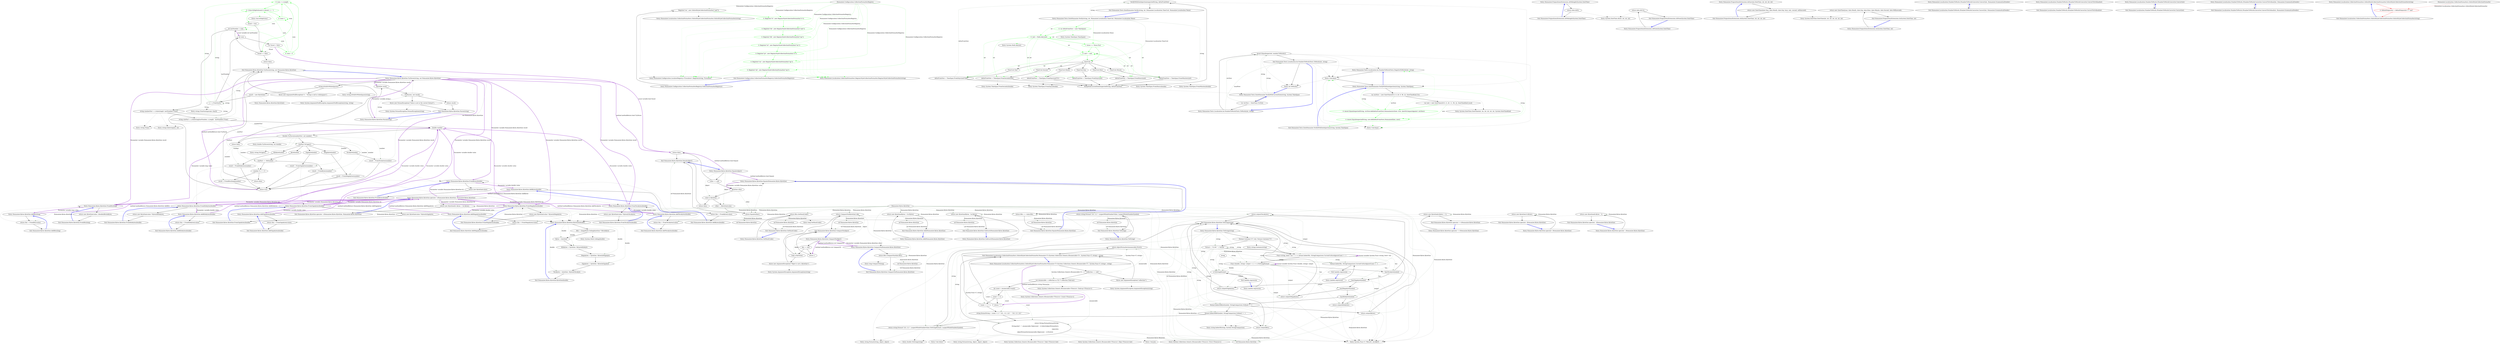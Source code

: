 digraph  {
d150 [cluster="Humanizer.Bytes.ByteSize.TryParse(string, out Humanizer.Bytes.ByteSize)", color=green, community=0, label="0: num < s.Length", span="329-329"];
d146 [cluster="Humanizer.Bytes.ByteSize.TryParse(string, out Humanizer.Bytes.ByteSize)", label="s = s.TrimStart()", span="323-323"];
d149 [cluster="Humanizer.Bytes.ByteSize.TryParse(string, out Humanizer.Bytes.ByteSize)", color=green, community=0, label="0: num = 0", span="329-329"];
d153 [cluster="Humanizer.Bytes.ByteSize.TryParse(string, out Humanizer.Bytes.ByteSize)", color=green, community=0, label="0: num++", span="329-329"];
d151 [cluster="Humanizer.Bytes.ByteSize.TryParse(string, out Humanizer.Bytes.ByteSize)", color=green, community=0, label="0: !(char.IsDigit(s[num]) || s[num] == '.')", span="330-330"];
d154 [cluster="Humanizer.Bytes.ByteSize.TryParse(string, out Humanizer.Bytes.ByteSize)", label="found == false", span="336-336"];
d152 [cluster="Humanizer.Bytes.ByteSize.TryParse(string, out Humanizer.Bytes.ByteSize)", label="found = true", span="332-332"];
d183 [cluster="char.IsDigit(char)", label="Entry char.IsDigit(char)", span="0-0"];
d148 [cluster="Humanizer.Bytes.ByteSize.TryParse(string, out Humanizer.Bytes.ByteSize)", label="var found = false", span="326-326"];
d156 [cluster="Humanizer.Bytes.ByteSize.TryParse(string, out Humanizer.Bytes.ByteSize)", label="int lastNumber = num", span="339-339"];
d142 [cluster="Humanizer.Bytes.ByteSize.TryParse(string, out Humanizer.Bytes.ByteSize)", label="Entry Humanizer.Bytes.ByteSize.TryParse(string, out Humanizer.Bytes.ByteSize)", span="313-313"];
d145 [cluster="Humanizer.Bytes.ByteSize.TryParse(string, out Humanizer.Bytes.ByteSize)", label="result = new ByteSize()", span="320-320"];
d147 [cluster="Humanizer.Bytes.ByteSize.TryParse(string, out Humanizer.Bytes.ByteSize)", label="int num", span="325-325"];
d182 [cluster="string.TrimStart(params char[])", label="Entry string.TrimStart(params char[])", span="0-0"];
d157 [cluster="Humanizer.Bytes.ByteSize.TryParse(string, out Humanizer.Bytes.ByteSize)", label="string numberPart = s.Substring(0, lastNumber).Trim()", span="342-342"];
d158 [cluster="Humanizer.Bytes.ByteSize.TryParse(string, out Humanizer.Bytes.ByteSize)", label="string sizePart = s.Substring(lastNumber, s.Length - lastNumber).Trim()", span="343-343"];
d155 [cluster="Humanizer.Bytes.ByteSize.TryParse(string, out Humanizer.Bytes.ByteSize)", label="return false;", span="337-337"];
d62 [cluster="Humanizer.Bytes.ByteSize.Equals(object)", label="return false;", span="186-186"];
d178 [cluster="Humanizer.Bytes.ByteSize.TryParse(string, out Humanizer.Bytes.ByteSize)", label="Exit Humanizer.Bytes.ByteSize.TryParse(string, out Humanizer.Bytes.ByteSize)", span="313-313"];
d190 [cluster="Humanizer.Bytes.ByteSize.Parse(string)", label="TryParse(s, out result)", span="391-391"];
d143 [cluster="Humanizer.Bytes.ByteSize.TryParse(string, out Humanizer.Bytes.ByteSize)", label="string.IsNullOrWhiteSpace(s)", span="316-316"];
d177 [cluster="Humanizer.Bytes.ByteSize.TryParse(string, out Humanizer.Bytes.ByteSize)", label="return true;", span="384-384"];
d9 [cluster="Humanizer.Bytes.ByteSize.FromBits(long)", label="Entry Humanizer.Bytes.ByteSize.FromBits(long)", span="115-115"];
d12 [cluster="Humanizer.Bytes.ByteSize.FromBytes(double)", label="Entry Humanizer.Bytes.ByteSize.FromBytes(double)", span="120-120"];
d15 [cluster="Humanizer.Bytes.ByteSize.FromKilobytes(double)", label="Entry Humanizer.Bytes.ByteSize.FromKilobytes(double)", span="125-125"];
d18 [cluster="Humanizer.Bytes.ByteSize.FromMegabytes(double)", label="Entry Humanizer.Bytes.ByteSize.FromMegabytes(double)", span="130-130"];
d21 [cluster="Humanizer.Bytes.ByteSize.FromGigabytes(double)", label="Entry Humanizer.Bytes.ByteSize.FromGigabytes(double)", span="135-135"];
d24 [cluster="Humanizer.Bytes.ByteSize.FromTerabytes(double)", label="Entry Humanizer.Bytes.ByteSize.FromTerabytes(double)", span="140-140"];
d189 [cluster="Humanizer.Bytes.ByteSize.Parse(string)", label="ByteSize result", span="389-389"];
d188 [cluster="Humanizer.Bytes.ByteSize.Parse(string)", label="Entry Humanizer.Bytes.ByteSize.Parse(string)", span="387-387"];
d181 [cluster="Humanizer.Bytes.ByteSize.ByteSize()", label="Entry Humanizer.Bytes.ByteSize.ByteSize()", span="30-30"];
d184 [cluster="string.Substring(int, int)", label="Entry string.Substring(int, int)", span="0-0"];
d185 [cluster="string.Trim()", label="Entry string.Trim()", span="0-0"];
d160 [cluster="Humanizer.Bytes.ByteSize.TryParse(string, out Humanizer.Bytes.ByteSize)", label="!double.TryParse(numberPart, out number)", span="347-347"];
d159 [cluster="Humanizer.Bytes.ByteSize.TryParse(string, out Humanizer.Bytes.ByteSize)", label="double number", span="346-346"];
d162 [cluster="Humanizer.Bytes.ByteSize.TryParse(string, out Humanizer.Bytes.ByteSize)", label="sizePart.ToUpper()", span="351-351"];
d164 [cluster="Humanizer.Bytes.ByteSize.TryParse(string, out Humanizer.Bytes.ByteSize)", label="sizePart == BitSymbol", span="354-354"];
d60 [cluster="Humanizer.Bytes.ByteSize.Equals(object)", label="Entry Humanizer.Bytes.ByteSize.Equals(object)", span="183-183"];
d61 [cluster="Humanizer.Bytes.ByteSize.Equals(object)", label="value == null", span="185-185"];
d68 [cluster="Humanizer.Bytes.ByteSize.Equals(object)", label="Exit Humanizer.Bytes.ByteSize.Equals(object)", span="183-183"];
d144 [cluster="Humanizer.Bytes.ByteSize.TryParse(string, out Humanizer.Bytes.ByteSize)", label="throw new ArgumentNullException(''s'', ''String is null or whitespace'');", span="317-317"];
d161 [cluster="Humanizer.Bytes.ByteSize.TryParse(string, out Humanizer.Bytes.ByteSize)", label="return false;", span="348-348"];
d176 [cluster="Humanizer.Bytes.ByteSize.TryParse(string, out Humanizer.Bytes.ByteSize)", label="result = FromTerabytes(number)", span="380-380"];
d166 [cluster="Humanizer.Bytes.ByteSize.TryParse(string, out Humanizer.Bytes.ByteSize)", label="return false;", span="357-357"];
d191 [cluster="Humanizer.Bytes.ByteSize.Parse(string)", label="return result;", span="392-392"];
d192 [cluster="Humanizer.Bytes.ByteSize.Parse(string)", label="throw new FormatException(''Value is not in the correct format'');", span="394-394"];
d179 [cluster="string.IsNullOrWhiteSpace(string)", label="Entry string.IsNullOrWhiteSpace(string)", span="0-0"];
d167 [cluster="Humanizer.Bytes.ByteSize.TryParse(string, out Humanizer.Bytes.ByteSize)", label="result = FromBits((long)number)", span="359-359"];
d168 [cluster="Humanizer.Bytes.ByteSize.TryParse(string, out Humanizer.Bytes.ByteSize)", label="result = FromBytes(number)", span="363-363"];
d170 [cluster="Humanizer.Bytes.ByteSize.TryParse(string, out Humanizer.Bytes.ByteSize)", label="result = FromKilobytes(number)", span="368-368"];
d172 [cluster="Humanizer.Bytes.ByteSize.TryParse(string, out Humanizer.Bytes.ByteSize)", label="result = FromMegabytes(number)", span="372-372"];
d174 [cluster="Humanizer.Bytes.ByteSize.TryParse(string, out Humanizer.Bytes.ByteSize)", label="result = FromGigabytes(number)", span="376-376"];
d11 [cluster="Humanizer.Bytes.ByteSize.FromBits(long)", label="Exit Humanizer.Bytes.ByteSize.FromBits(long)", span="115-115"];
d92 [cluster="Humanizer.Bytes.ByteSize.AddBits(long)", label="return this + FromBits(value);", span="230-230"];
d112 [cluster="Humanizer.Bytes.ByteSize.operator +(Humanizer.Bytes.ByteSize, Humanizer.Bytes.ByteSize)", label="Entry Humanizer.Bytes.ByteSize.operator +(Humanizer.Bytes.ByteSize, Humanizer.Bytes.ByteSize)", span="263-263"];
d10 [cluster="Humanizer.Bytes.ByteSize.FromBits(long)", label="return new ByteSize(value / (double)BitsInByte);", span="117-117"];
d91 [cluster="Humanizer.Bytes.ByteSize.AddBits(long)", label="Entry Humanizer.Bytes.ByteSize.AddBits(long)", span="228-228"];
d14 [cluster="Humanizer.Bytes.ByteSize.FromBytes(double)", label="Exit Humanizer.Bytes.ByteSize.FromBytes(double)", span="120-120"];
d95 [cluster="Humanizer.Bytes.ByteSize.AddBytes(double)", label="return this + FromBytes(value);", span="235-235"];
d13 [cluster="Humanizer.Bytes.ByteSize.FromBytes(double)", label="return new ByteSize(value);", span="122-122"];
d94 [cluster="Humanizer.Bytes.ByteSize.AddBytes(double)", label="Entry Humanizer.Bytes.ByteSize.AddBytes(double)", span="233-233"];
d17 [cluster="Humanizer.Bytes.ByteSize.FromKilobytes(double)", label="Exit Humanizer.Bytes.ByteSize.FromKilobytes(double)", span="125-125"];
d98 [cluster="Humanizer.Bytes.ByteSize.AddKilobytes(double)", label="return this + FromKilobytes(value);", span="240-240"];
d16 [cluster="Humanizer.Bytes.ByteSize.FromKilobytes(double)", label="return new ByteSize(value * BytesInKilobyte);", span="127-127"];
d97 [cluster="Humanizer.Bytes.ByteSize.AddKilobytes(double)", label="Entry Humanizer.Bytes.ByteSize.AddKilobytes(double)", span="238-238"];
d20 [cluster="Humanizer.Bytes.ByteSize.FromMegabytes(double)", label="Exit Humanizer.Bytes.ByteSize.FromMegabytes(double)", span="130-130"];
d101 [cluster="Humanizer.Bytes.ByteSize.AddMegabytes(double)", label="return this + FromMegabytes(value);", span="245-245"];
d19 [cluster="Humanizer.Bytes.ByteSize.FromMegabytes(double)", label="return new ByteSize(value * BytesInMegabyte);", span="132-132"];
d100 [cluster="Humanizer.Bytes.ByteSize.AddMegabytes(double)", label="Entry Humanizer.Bytes.ByteSize.AddMegabytes(double)", span="243-243"];
d23 [cluster="Humanizer.Bytes.ByteSize.FromGigabytes(double)", label="Exit Humanizer.Bytes.ByteSize.FromGigabytes(double)", span="135-135"];
d104 [cluster="Humanizer.Bytes.ByteSize.AddGigabytes(double)", label="return this + FromGigabytes(value);", span="250-250"];
d22 [cluster="Humanizer.Bytes.ByteSize.FromGigabytes(double)", label="return new ByteSize(value * BytesInGigabyte);", span="137-137"];
d103 [cluster="Humanizer.Bytes.ByteSize.AddGigabytes(double)", label="Entry Humanizer.Bytes.ByteSize.AddGigabytes(double)", span="248-248"];
d26 [cluster="Humanizer.Bytes.ByteSize.FromTerabytes(double)", label="Exit Humanizer.Bytes.ByteSize.FromTerabytes(double)", span="140-140"];
d107 [cluster="Humanizer.Bytes.ByteSize.AddTerabytes(double)", label="return this + FromTerabytes(value);", span="255-255"];
d25 [cluster="Humanizer.Bytes.ByteSize.FromTerabytes(double)", label="return new ByteSize(value * BytesInTerabyte);", span="142-142"];
d106 [cluster="Humanizer.Bytes.ByteSize.AddTerabytes(double)", label="Entry Humanizer.Bytes.ByteSize.AddTerabytes(double)", span="253-253"];
d193 [cluster="Humanizer.Bytes.ByteSize.Parse(string)", label="Exit Humanizer.Bytes.ByteSize.Parse(string)", span="387-387"];
d186 [cluster="double.TryParse(string, out double)", label="Entry double.TryParse(string, out double)", span="0-0"];
d165 [cluster="Humanizer.Bytes.ByteSize.TryParse(string, out Humanizer.Bytes.ByteSize)", label="number % 1 != 0", span="356-356"];
d163 [cluster="Humanizer.Bytes.ByteSize.TryParse(string, out Humanizer.Bytes.ByteSize)", label=ByteSymbol, span="353-353"];
d169 [cluster="Humanizer.Bytes.ByteSize.TryParse(string, out Humanizer.Bytes.ByteSize)", label=KilobyteSymbol, span="367-367"];
d171 [cluster="Humanizer.Bytes.ByteSize.TryParse(string, out Humanizer.Bytes.ByteSize)", label=MegabyteSymbol, span="371-371"];
d173 [cluster="Humanizer.Bytes.ByteSize.TryParse(string, out Humanizer.Bytes.ByteSize)", label=GigabyteSymbol, span="375-375"];
d175 [cluster="Humanizer.Bytes.ByteSize.TryParse(string, out Humanizer.Bytes.ByteSize)", label=TerabyteSymbol, span="379-379"];
d187 [cluster="string.ToUpper()", label="Entry string.ToUpper()", span="0-0"];
d64 [cluster="Humanizer.Bytes.ByteSize.Equals(object)", label="value is ByteSize", span="189-189"];
d65 [cluster="Humanizer.Bytes.ByteSize.Equals(object)", label="other = (ByteSize)value", span="190-190"];
d69 [cluster="Humanizer.Bytes.ByteSize.Equals(Humanizer.Bytes.ByteSize)", label="Entry Humanizer.Bytes.ByteSize.Equals(Humanizer.Bytes.ByteSize)", span="197-197"];
d63 [cluster="Humanizer.Bytes.ByteSize.Equals(object)", label="ByteSize other", span="188-188"];
d199 [label="ref Humanizer.Bytes.ByteSize", span=""];
d67 [cluster="Humanizer.Bytes.ByteSize.Equals(object)", label="return Equals(other);", span="194-194"];
d66 [cluster="Humanizer.Bytes.ByteSize.Equals(object)", label="return false;", span="192-192"];
d180 [cluster="System.ArgumentNullException.ArgumentNullException(string, string)", label="Entry System.ArgumentNullException.ArgumentNullException(string, string)", span="0-0"];
d194 [cluster="System.FormatException.FormatException(string)", label="Entry System.FormatException.FormatException(string)", span="0-0"];
d195 [label="Humanizer.Bytes.ByteSize", span=""];
d93 [cluster="Humanizer.Bytes.ByteSize.AddBits(long)", label="Exit Humanizer.Bytes.ByteSize.AddBits(long)", span="228-228"];
d114 [cluster="Humanizer.Bytes.ByteSize.operator +(Humanizer.Bytes.ByteSize, Humanizer.Bytes.ByteSize)", label="Exit Humanizer.Bytes.ByteSize.operator +(Humanizer.Bytes.ByteSize, Humanizer.Bytes.ByteSize)", span="263-263"];
d113 [cluster="Humanizer.Bytes.ByteSize.operator +(Humanizer.Bytes.ByteSize, Humanizer.Bytes.ByteSize)", label="return new ByteSize(b1.Bytes + b2.Bytes);", span="265-265"];
d0 [cluster="Humanizer.Bytes.ByteSize.ByteSize(double)", label="Entry Humanizer.Bytes.ByteSize.ByteSize(double)", span="102-102"];
d96 [cluster="Humanizer.Bytes.ByteSize.AddBytes(double)", label="Exit Humanizer.Bytes.ByteSize.AddBytes(double)", span="233-233"];
d99 [cluster="Humanizer.Bytes.ByteSize.AddKilobytes(double)", label="Exit Humanizer.Bytes.ByteSize.AddKilobytes(double)", span="238-238"];
d102 [cluster="Humanizer.Bytes.ByteSize.AddMegabytes(double)", label="Exit Humanizer.Bytes.ByteSize.AddMegabytes(double)", span="243-243"];
d105 [cluster="Humanizer.Bytes.ByteSize.AddGigabytes(double)", label="Exit Humanizer.Bytes.ByteSize.AddGigabytes(double)", span="248-248"];
d108 [cluster="Humanizer.Bytes.ByteSize.AddTerabytes(double)", label="Exit Humanizer.Bytes.ByteSize.AddTerabytes(double)", span="253-253"];
d71 [cluster="Humanizer.Bytes.ByteSize.Equals(Humanizer.Bytes.ByteSize)", label="Exit Humanizer.Bytes.ByteSize.Equals(Humanizer.Bytes.ByteSize)", span="197-197"];
d70 [cluster="Humanizer.Bytes.ByteSize.Equals(Humanizer.Bytes.ByteSize)", label="return Bits == value.Bits;", span="199-199"];
d28 [cluster="Humanizer.Bytes.ByteSize.ToString()", label="return string.Format(''{0} {1}'', LargestWholeNumberValue, LargestWholeNumberSymbol);", span="153-153"];
d37 [cluster="Humanizer.Bytes.ByteSize.ToString(string)", label="return output(Terabytes);", span="165-165"];
d39 [cluster="Humanizer.Bytes.ByteSize.ToString(string)", label="return output(Gigabytes);", span="167-167"];
d41 [cluster="Humanizer.Bytes.ByteSize.ToString(string)", label="return output(Megabytes);", span="169-169"];
d43 [cluster="Humanizer.Bytes.ByteSize.ToString(string)", label="return output(Kilobytes);", span="171-171"];
d45 [cluster="Humanizer.Bytes.ByteSize.ToString(string)", label="return output(Bytes);", span="175-175"];
d47 [cluster="Humanizer.Bytes.ByteSize.ToString(string)", label="return output(Bits);", span="178-178"];
d48 [cluster="Humanizer.Bytes.ByteSize.ToString(string)", label="return string.Format(''{0} {1}'', LargestWholeNumberValue.ToString(format), LargestWholeNumberSymbol);", span="180-180"];
d73 [cluster="Humanizer.Bytes.ByteSize.GetHashCode()", label="return Bits.GetHashCode();", span="204-204"];
d81 [cluster="Humanizer.Bytes.ByteSize.CompareTo(object)", label="return CompareTo((ByteSize) obj);", span="215-215"];
d85 [cluster="Humanizer.Bytes.ByteSize.CompareTo(Humanizer.Bytes.ByteSize)", label="return Bits.CompareTo(other.Bits);", span="220-220"];
d89 [cluster="Humanizer.Bytes.ByteSize.Add(Humanizer.Bytes.ByteSize)", label="return new ByteSize(Bytes + bs.Bytes);", span="225-225"];
d110 [cluster="Humanizer.Bytes.ByteSize.Subtract(Humanizer.Bytes.ByteSize)", label="return new ByteSize(Bytes - bs.Bytes);", span="260-260"];
d7 [cluster="Humanizer.Bytes.ByteSize.ByteSize(double)", label="Exit Humanizer.Bytes.ByteSize.ByteSize(double)", span="102-102"];
d116 [cluster="Humanizer.Bytes.ByteSize.operator ++(Humanizer.Bytes.ByteSize)", label="return new ByteSize(b.Bytes + 1);", span="270-270"];
d119 [cluster="Humanizer.Bytes.ByteSize.operator -(Humanizer.Bytes.ByteSize)", label="return new ByteSize(-b.Bytes);", span="275-275"];
d122 [cluster="Humanizer.Bytes.ByteSize.operator --(Humanizer.Bytes.ByteSize)", label="return new ByteSize(b.Bytes - 1);", span="280-280"];
d1 [cluster="Humanizer.Bytes.ByteSize.ByteSize(double)", label="Bits = (long)Math.Ceiling(byteSize * BitsInByte)", span="106-106"];
d2 [cluster="Humanizer.Bytes.ByteSize.ByteSize(double)", label="Bytes = byteSize", span="108-108"];
d3 [cluster="Humanizer.Bytes.ByteSize.ByteSize(double)", label="Kilobytes = byteSize / BytesInKilobyte", span="109-109"];
d4 [cluster="Humanizer.Bytes.ByteSize.ByteSize(double)", label="Megabytes = byteSize / BytesInMegabyte", span="110-110"];
d5 [cluster="Humanizer.Bytes.ByteSize.ByteSize(double)", label="Gigabytes = byteSize / BytesInGigabyte", span="111-111"];
d6 [cluster="Humanizer.Bytes.ByteSize.ByteSize(double)", label="Terabytes = byteSize / BytesInTerabyte", span="112-112"];
d200 [label="ref Humanizer.Bytes.ByteSize", span=""];
d27 [cluster="Humanizer.Bytes.ByteSize.ToString()", label="Entry Humanizer.Bytes.ByteSize.ToString()", span="151-151"];
d29 [cluster="Humanizer.Bytes.ByteSize.ToString()", label="Exit Humanizer.Bytes.ByteSize.ToString()", span="151-151"];
d30 [cluster="string.Format(string, object, object)", label="Entry string.Format(string, object, object)", span="0-0"];
d196 [label="ref Humanizer.Bytes.ByteSize", span=""];
d35 [cluster="Humanizer.Bytes.ByteSize.ToString(string)", label="Func<double, string> output = n => n.ToString(format)", span="162-162"];
d36 [cluster="Humanizer.Bytes.ByteSize.ToString(string)", label="has(TerabyteSymbol)", span="164-164"];
d49 [cluster="Humanizer.Bytes.ByteSize.ToString(string)", label="Exit Humanizer.Bytes.ByteSize.ToString(string)", span="156-156"];
d51 [cluster="System.Func<T, TResult>.Invoke(T)", label="Entry System.Func<T, TResult>.Invoke(T)", span="0-0"];
d197 [label="ref Humanizer.Bytes.ByteSize", span=""];
d38 [cluster="Humanizer.Bytes.ByteSize.ToString(string)", label="has(GigabyteSymbol)", span="166-166"];
d40 [cluster="Humanizer.Bytes.ByteSize.ToString(string)", label="has(MegabyteSymbol)", span="168-168"];
d42 [cluster="Humanizer.Bytes.ByteSize.ToString(string)", label="has(KilobyteSymbol)", span="170-170"];
d44 [cluster="Humanizer.Bytes.ByteSize.ToString(string)", label="format.IndexOf(ByteSymbol, StringComparison.Ordinal) != -1", span="174-174"];
d46 [cluster="Humanizer.Bytes.ByteSize.ToString(string)", label="format.IndexOf(BitSymbol, StringComparison.Ordinal) != -1", span="177-177"];
d31 [cluster="Humanizer.Bytes.ByteSize.ToString(string)", label="Entry Humanizer.Bytes.ByteSize.ToString(string)", span="156-156"];
d33 [cluster="Humanizer.Bytes.ByteSize.ToString(string)", label="format = ''#.## '' + format", span="159-159"];
d53 [cluster="double.ToString(string)", label="Entry double.ToString(string)", span="0-0"];
d72 [cluster="Humanizer.Bytes.ByteSize.GetHashCode()", label="Entry Humanizer.Bytes.ByteSize.GetHashCode()", span="202-202"];
d74 [cluster="Humanizer.Bytes.ByteSize.GetHashCode()", label="Exit Humanizer.Bytes.ByteSize.GetHashCode()", span="202-202"];
d75 [cluster="long.GetHashCode()", label="Entry long.GetHashCode()", span="0-0"];
d201 [label="ref Humanizer.Bytes.ByteSize", span=""];
d76 [cluster="Humanizer.Bytes.ByteSize.CompareTo(object)", label="Entry Humanizer.Bytes.ByteSize.CompareTo(object)", span="207-207"];
d79 [cluster="Humanizer.Bytes.ByteSize.CompareTo(object)", label="!(obj is ByteSize)", span="212-212"];
d82 [cluster="Humanizer.Bytes.ByteSize.CompareTo(object)", label="Exit Humanizer.Bytes.ByteSize.CompareTo(object)", span="207-207"];
d84 [cluster="Humanizer.Bytes.ByteSize.CompareTo(Humanizer.Bytes.ByteSize)", label="Entry Humanizer.Bytes.ByteSize.CompareTo(Humanizer.Bytes.ByteSize)", span="218-218"];
d202 [label="ref Humanizer.Bytes.ByteSize", span=""];
d86 [cluster="Humanizer.Bytes.ByteSize.CompareTo(Humanizer.Bytes.ByteSize)", label="Exit Humanizer.Bytes.ByteSize.CompareTo(Humanizer.Bytes.ByteSize)", span="218-218"];
d87 [cluster="long.CompareTo(long)", label="Entry long.CompareTo(long)", span="0-0"];
d203 [label="ref Humanizer.Bytes.ByteSize", span=""];
d88 [cluster="Humanizer.Bytes.ByteSize.Add(Humanizer.Bytes.ByteSize)", label="Entry Humanizer.Bytes.ByteSize.Add(Humanizer.Bytes.ByteSize)", span="223-223"];
d90 [cluster="Humanizer.Bytes.ByteSize.Add(Humanizer.Bytes.ByteSize)", label="Exit Humanizer.Bytes.ByteSize.Add(Humanizer.Bytes.ByteSize)", span="223-223"];
d204 [label="ref Humanizer.Bytes.ByteSize", span=""];
d109 [cluster="Humanizer.Bytes.ByteSize.Subtract(Humanizer.Bytes.ByteSize)", label="Entry Humanizer.Bytes.ByteSize.Subtract(Humanizer.Bytes.ByteSize)", span="258-258"];
d111 [cluster="Humanizer.Bytes.ByteSize.Subtract(Humanizer.Bytes.ByteSize)", label="Exit Humanizer.Bytes.ByteSize.Subtract(Humanizer.Bytes.ByteSize)", span="258-258"];
d205 [label="ref Humanizer.Bytes.ByteSize", span=""];
d115 [cluster="Humanizer.Bytes.ByteSize.operator ++(Humanizer.Bytes.ByteSize)", label="Entry Humanizer.Bytes.ByteSize.operator ++(Humanizer.Bytes.ByteSize)", span="268-268"];
d117 [cluster="Humanizer.Bytes.ByteSize.operator ++(Humanizer.Bytes.ByteSize)", label="Exit Humanizer.Bytes.ByteSize.operator ++(Humanizer.Bytes.ByteSize)", span="268-268"];
d118 [cluster="Humanizer.Bytes.ByteSize.operator -(Humanizer.Bytes.ByteSize)", label="Entry Humanizer.Bytes.ByteSize.operator -(Humanizer.Bytes.ByteSize)", span="273-273"];
d120 [cluster="Humanizer.Bytes.ByteSize.operator -(Humanizer.Bytes.ByteSize)", label="Exit Humanizer.Bytes.ByteSize.operator -(Humanizer.Bytes.ByteSize)", span="273-273"];
d121 [cluster="Humanizer.Bytes.ByteSize.operator --(Humanizer.Bytes.ByteSize)", label="Entry Humanizer.Bytes.ByteSize.operator --(Humanizer.Bytes.ByteSize)", span="278-278"];
d123 [cluster="Humanizer.Bytes.ByteSize.operator --(Humanizer.Bytes.ByteSize)", label="Exit Humanizer.Bytes.ByteSize.operator --(Humanizer.Bytes.ByteSize)", span="278-278"];
d8 [cluster="System.Math.Ceiling(double)", label="Entry System.Math.Ceiling(double)", span="0-0"];
d34 [cluster="Humanizer.Bytes.ByteSize.ToString(string)", label="Func<string, bool> has = s => format.IndexOf(s, StringComparison.CurrentCultureIgnoreCase) != -1", span="161-161"];
d58 [cluster="lambda expression", label="n.ToString(format)", span="162-162"];
d52 [cluster="string.IndexOf(string, System.StringComparison)", label="Entry string.IndexOf(string, System.StringComparison)", span="0-0"];
d32 [cluster="Humanizer.Bytes.ByteSize.ToString(string)", label="!format.Contains(''#'') && !format.Contains(''0'')", span="158-158"];
d55 [cluster="lambda expression", label="format.IndexOf(s, StringComparison.CurrentCultureIgnoreCase) != -1", span="161-161"];
d77 [cluster="Humanizer.Bytes.ByteSize.CompareTo(object)", label="obj == null", span="209-209"];
d78 [cluster="Humanizer.Bytes.ByteSize.CompareTo(object)", label="return 1;", span="210-210"];
d80 [cluster="Humanizer.Bytes.ByteSize.CompareTo(object)", label="throw new ArgumentException(''Object is not a ByteSize'');", span="213-213"];
d198 [label=string, span=""];
d57 [cluster="lambda expression", label="Entry lambda expression", span="162-162"];
d59 [cluster="lambda expression", label="Exit lambda expression", span="162-162"];
d50 [cluster="string.Contains(string)", label="Entry string.Contains(string)", span="0-0"];
d54 [cluster="lambda expression", label="Entry lambda expression", span="161-161"];
d56 [cluster="lambda expression", label="Exit lambda expression", span="161-161"];
d83 [cluster="System.ArgumentException.ArgumentException(string)", label="Entry System.ArgumentException.ArgumentException(string)", span="0-0"];
m0_11 [cluster="Humanizer.Configuration.LocaliserRegistry<TLocaliser>.Register(string, TLocaliser)", file="CollectionFormatterRegistry.cs", label="Entry Humanizer.Configuration.LocaliserRegistry<TLocaliser>.Register(string, TLocaliser)", span="54-54"];
m0_10 [cluster="Humanizer.Localisation.CollectionFormatters.OxfordStyleCollectionFormatter.OxfordStyleCollectionFormatter(string)", file="CollectionFormatterRegistry.cs", label="Entry Humanizer.Localisation.CollectionFormatters.OxfordStyleCollectionFormatter.OxfordStyleCollectionFormatter(string)", span="8-8"];
m0_0 [cluster="Humanizer.Configuration.CollectionFormatterRegistry.CollectionFormatterRegistry()", file="CollectionFormatterRegistry.cs", label="Entry Humanizer.Configuration.CollectionFormatterRegistry.CollectionFormatterRegistry()", span="6-6"];
m0_1 [cluster="Humanizer.Configuration.CollectionFormatterRegistry.CollectionFormatterRegistry()", file="CollectionFormatterRegistry.cs", label="Register(''en'', new OxfordStyleCollectionFormatter(''and''))", span="9-9"];
m0_2 [cluster="Humanizer.Configuration.CollectionFormatterRegistry.CollectionFormatterRegistry()", color=green, community=0, file="CollectionFormatterRegistry.cs", label="0: Register(''it'', new RegularStyleCollectionFormatter(''e''))", span="10-10"];
m0_3 [cluster="Humanizer.Configuration.CollectionFormatterRegistry.CollectionFormatterRegistry()", color=green, community=0, file="CollectionFormatterRegistry.cs", label="0: Register(''de'', new RegularStyleCollectionFormatter(''und''))", span="11-11"];
m0_4 [cluster="Humanizer.Configuration.CollectionFormatterRegistry.CollectionFormatterRegistry()", color=green, community=0, file="CollectionFormatterRegistry.cs", label="0: Register(''dk'', new RegularStyleCollectionFormatter(''og''))", span="12-12"];
m0_5 [cluster="Humanizer.Configuration.CollectionFormatterRegistry.CollectionFormatterRegistry()", color=green, community=0, file="CollectionFormatterRegistry.cs", label="0: Register(''nl'', new RegularStyleCollectionFormatter(''en''))", span="13-13"];
m0_6 [cluster="Humanizer.Configuration.CollectionFormatterRegistry.CollectionFormatterRegistry()", color=green, community=0, file="CollectionFormatterRegistry.cs", label="0: Register(''pt'', new RegularStyleCollectionFormatter(''e''))", span="14-14"];
m0_7 [cluster="Humanizer.Configuration.CollectionFormatterRegistry.CollectionFormatterRegistry()", color=green, community=0, file="CollectionFormatterRegistry.cs", label="0: Register(''nn'', new RegularStyleCollectionFormatter(''og''))", span="15-15"];
m0_8 [cluster="Humanizer.Configuration.CollectionFormatterRegistry.CollectionFormatterRegistry()", color=green, community=0, file="CollectionFormatterRegistry.cs", label="0: Register(''nb'', new RegularStyleCollectionFormatter(''og''))", span="16-16"];
m0_9 [cluster="Humanizer.Configuration.CollectionFormatterRegistry.CollectionFormatterRegistry()", file="CollectionFormatterRegistry.cs", label="Exit Humanizer.Configuration.CollectionFormatterRegistry.CollectionFormatterRegistry()", span="6-6"];
m0_12 [cluster="Humanizer.Localisation.CollectionFormatters.RegularStyleCollectionFormatter.RegularStyleCollectionFormatter(string)", file="CollectionFormatterRegistry.cs", label="Entry Humanizer.Localisation.CollectionFormatters.RegularStyleCollectionFormatter.RegularStyleCollectionFormatter(string)", span="8-8"];
m0_13 [file="CollectionFormatterRegistry.cs", label="Humanizer.Configuration.CollectionFormatterRegistry", span=""];
m2_6 [cluster="Unk.Equal", file="DefaultFormatterTests.cs", label="Entry Unk.Equal", span=""];
m2_38 [cluster="System.Math.Abs(int)", file="DefaultFormatterTests.cs", label="Entry System.Math.Abs(int)", span="0-0"];
m2_0 [cluster="Humanizer.Tests.DateHumanize.VerifyWithCurrentDate(string, System.TimeSpan)", file="DefaultFormatterTests.cs", label="Entry Humanizer.Tests.DateHumanize.VerifyWithCurrentDate(string, System.TimeSpan)", span="8-8"];
m2_1 [cluster="Humanizer.Tests.DateHumanize.VerifyWithCurrentDate(string, System.TimeSpan)", file="DefaultFormatterTests.cs", label="var utcNow = DateTime.UtcNow", span="10-10"];
m2_3 [cluster="Humanizer.Tests.Localisation.he.NumberToWordsTests.ToWords(int, string)", file="DefaultFormatterTests.cs", label="Assert.Equal(expected, number.ToWords())", span="55-55"];
m2_4 [cluster="Humanizer.Tests.Localisation.he.NumberToWordsTests.ToWords(int, string)", file="DefaultFormatterTests.cs", label="Exit Humanizer.Tests.Localisation.he.NumberToWordsTests.ToWords(int, string)", span="53-53"];
m2_2 [cluster="Humanizer.Tests.Localisation.he.NumberToWordsTests.ToWords(int, string)", file="DefaultFormatterTests.cs", label="Entry Humanizer.Tests.Localisation.he.NumberToWordsTests.ToWords(int, string)", span="53-53"];
m2_5 [cluster="int.ToWords()", file="DefaultFormatterTests.cs", label="Entry int.ToWords()", span="31-31"];
m2_7 [cluster="Humanizer.Tests.Localisation.he.NumberToWordsTests.NegativeToWords(int, string)", file="DefaultFormatterTests.cs", label="Entry Humanizer.Tests.Localisation.he.NumberToWordsTests.NegativeToWords(int, string)", span="60-60"];
m2_8 [cluster="Unk.Equal", file="DefaultFormatterTests.cs", label="Entry Unk.Equal", span=""];
m2_9 [cluster="Humanizer.Tests.DateHumanize.VerifyWithDateInjection(string, System.TimeSpan)", file="DefaultFormatterTests.cs", label="Entry Humanizer.Tests.DateHumanize.VerifyWithDateInjection(string, System.TimeSpan)", span="18-18"];
m2_37 [cluster="System.TimeSpan.TimeSpan()", file="DefaultFormatterTests.cs", label="Entry System.TimeSpan.TimeSpan()", span="0-0"];
m2_40 [cluster="System.TimeSpan.FromMinutes(double)", file="DefaultFormatterTests.cs", label="Entry System.TimeSpan.FromMinutes(double)", span="0-0"];
m2_12 [cluster="Humanizer.Tests.DateHumanize.VerifyWithDateInjection(string, System.TimeSpan)", color=green, community=0, file="DefaultFormatterTests.cs", label="0: Assert.Equal(expectedString, utcNow.Add(deltaFromNow).Humanize(utcDate: true, dateToCompareAgainst: utcNow))", span="23-23"];
m2_10 [cluster="Humanizer.Tests.DateHumanize.VerifyWithDateInjection(string, System.TimeSpan)", file="DefaultFormatterTests.cs", label="var utcNow = new DateTime(2013, 6, 20, 9, 58, 22, DateTimeKind.Utc)", span="20-20"];
m2_11 [cluster="Humanizer.Tests.DateHumanize.VerifyWithDateInjection(string, System.TimeSpan)", file="DefaultFormatterTests.cs", label="var now = new DateTime(2013, 6, 20, 11, 58, 22, DateTimeKind.Local)", span="21-21"];
m2_13 [cluster="Humanizer.Tests.DateHumanize.VerifyWithDateInjection(string, System.TimeSpan)", color=green, community=0, file="DefaultFormatterTests.cs", label="0: Assert.Equal(expectedString, now.Add(deltaFromNow).Humanize(false, now))", span="24-24"];
m2_14 [cluster="Humanizer.Tests.DateHumanize.VerifyWithDateInjection(string, System.TimeSpan)", file="DefaultFormatterTests.cs", label="Exit Humanizer.Tests.DateHumanize.VerifyWithDateInjection(string, System.TimeSpan)", span="18-18"];
m2_15 [cluster="System.DateTime.DateTime(int, int, int, int, int, int, System.DateTimeKind)", file="DefaultFormatterTests.cs", label="Entry System.DateTime.DateTime(int, int, int, int, int, int, System.DateTimeKind)", span="0-0"];
m2_39 [cluster="System.TimeSpan.FromSeconds(double)", file="DefaultFormatterTests.cs", label="Entry System.TimeSpan.FromSeconds(double)", span="0-0"];
m2_41 [cluster="System.TimeSpan.FromHours(double)", file="DefaultFormatterTests.cs", label="Entry System.TimeSpan.FromHours(double)", span="0-0"];
m2_42 [cluster="System.TimeSpan.FromDays(double)", file="DefaultFormatterTests.cs", label="Entry System.TimeSpan.FromDays(double)", span="0-0"];
m2_16 [cluster="Humanizer.Tests.DateHumanize.Verify(string, int, Humanizer.Localisation.TimeUnit, Humanizer.Localisation.Tense)", file="DefaultFormatterTests.cs", label="Entry Humanizer.Tests.DateHumanize.Verify(string, int, Humanizer.Localisation.TimeUnit, Humanizer.Localisation.Tense)", span="27-27"];
m2_17 [cluster="Humanizer.Tests.DateHumanize.Verify(string, int, Humanizer.Localisation.TimeUnit, Humanizer.Localisation.Tense)", color=green, community=0, file="DefaultFormatterTests.cs", label="0: var deltaFromNow = new TimeSpan()", span="29-29"];
m2_18 [cluster="Humanizer.Tests.DateHumanize.Verify(string, int, Humanizer.Localisation.TimeUnit, Humanizer.Localisation.Tense)", color=green, community=0, file="DefaultFormatterTests.cs", label="0: unit = Math.Abs(unit)", span="30-30"];
m2_19 [cluster="Humanizer.Tests.DateHumanize.Verify(string, int, Humanizer.Localisation.TimeUnit, Humanizer.Localisation.Tense)", color=green, community=0, file="DefaultFormatterTests.cs", label="1: tense == Tense.Past", span="32-32"];
m2_20 [cluster="Humanizer.Tests.DateHumanize.Verify(string, int, Humanizer.Localisation.TimeUnit, Humanizer.Localisation.Tense)", color=green, community=0, file="DefaultFormatterTests.cs", label="0: unit = -unit", span="33-33"];
m2_23 [cluster="Humanizer.Tests.DateHumanize.Verify(string, int, Humanizer.Localisation.TimeUnit, Humanizer.Localisation.Tense)", file="DefaultFormatterTests.cs", label="deltaFromNow = TimeSpan.FromSeconds(unit)", span="38-38"];
m2_25 [cluster="Humanizer.Tests.DateHumanize.Verify(string, int, Humanizer.Localisation.TimeUnit, Humanizer.Localisation.Tense)", file="DefaultFormatterTests.cs", label="deltaFromNow = TimeSpan.FromMinutes(unit)", span="41-41"];
m2_27 [cluster="Humanizer.Tests.DateHumanize.Verify(string, int, Humanizer.Localisation.TimeUnit, Humanizer.Localisation.Tense)", file="DefaultFormatterTests.cs", label="deltaFromNow = TimeSpan.FromHours(unit)", span="44-44"];
m2_29 [cluster="Humanizer.Tests.DateHumanize.Verify(string, int, Humanizer.Localisation.TimeUnit, Humanizer.Localisation.Tense)", file="DefaultFormatterTests.cs", label="deltaFromNow = TimeSpan.FromDays(unit)", span="47-47"];
m2_31 [cluster="Humanizer.Tests.DateHumanize.Verify(string, int, Humanizer.Localisation.TimeUnit, Humanizer.Localisation.Tense)", file="DefaultFormatterTests.cs", label="deltaFromNow = TimeSpan.FromDays(unit*31)", span="50-50"];
m2_33 [cluster="Humanizer.Tests.DateHumanize.Verify(string, int, Humanizer.Localisation.TimeUnit, Humanizer.Localisation.Tense)", file="DefaultFormatterTests.cs", label="deltaFromNow = TimeSpan.FromDays(unit*366)", span="53-53"];
m2_21 [cluster="Humanizer.Tests.DateHumanize.Verify(string, int, Humanizer.Localisation.TimeUnit, Humanizer.Localisation.Tense)", file="DefaultFormatterTests.cs", label=timeUnit, span="35-35"];
m2_35 [cluster="Humanizer.Tests.DateHumanize.Verify(string, int, Humanizer.Localisation.TimeUnit, Humanizer.Localisation.Tense)", file="DefaultFormatterTests.cs", label="VerifyWithDateInjection(expectedString, deltaFromNow)", span="58-58"];
m2_34 [cluster="Humanizer.Tests.DateHumanize.Verify(string, int, Humanizer.Localisation.TimeUnit, Humanizer.Localisation.Tense)", file="DefaultFormatterTests.cs", label="VerifyWithCurrentDate(expectedString, deltaFromNow)", span="57-57"];
m2_22 [cluster="Humanizer.Tests.DateHumanize.Verify(string, int, Humanizer.Localisation.TimeUnit, Humanizer.Localisation.Tense)", file="DefaultFormatterTests.cs", label="TimeUnit.Second", span="37-37"];
m2_24 [cluster="Humanizer.Tests.DateHumanize.Verify(string, int, Humanizer.Localisation.TimeUnit, Humanizer.Localisation.Tense)", file="DefaultFormatterTests.cs", label="TimeUnit.Minute", span="40-40"];
m2_26 [cluster="Humanizer.Tests.DateHumanize.Verify(string, int, Humanizer.Localisation.TimeUnit, Humanizer.Localisation.Tense)", file="DefaultFormatterTests.cs", label="TimeUnit.Hour", span="43-43"];
m2_28 [cluster="Humanizer.Tests.DateHumanize.Verify(string, int, Humanizer.Localisation.TimeUnit, Humanizer.Localisation.Tense)", file="DefaultFormatterTests.cs", label="TimeUnit.Day", span="46-46"];
m2_30 [cluster="Humanizer.Tests.DateHumanize.Verify(string, int, Humanizer.Localisation.TimeUnit, Humanizer.Localisation.Tense)", file="DefaultFormatterTests.cs", label="TimeUnit.Month", span="49-49"];
m2_32 [cluster="Humanizer.Tests.DateHumanize.Verify(string, int, Humanizer.Localisation.TimeUnit, Humanizer.Localisation.Tense)", file="DefaultFormatterTests.cs", label="TimeUnit.Year", span="52-52"];
m2_36 [cluster="Humanizer.Tests.DateHumanize.Verify(string, int, Humanizer.Localisation.TimeUnit, Humanizer.Localisation.Tense)", file="DefaultFormatterTests.cs", label="Exit Humanizer.Tests.DateHumanize.Verify(string, int, Humanizer.Localisation.TimeUnit, Humanizer.Localisation.Tense)", span="27-27"];
m3_4 [cluster="Humanizer.PrepositionsExtensions.AtMidnight(System.DateTime)", file="InflectorExtensions.cs", label="Entry Humanizer.PrepositionsExtensions.AtMidnight(System.DateTime)", span="15-15"];
m3_5 [cluster="Humanizer.PrepositionsExtensions.AtMidnight(System.DateTime)", file="InflectorExtensions.cs", label="return date.At(0);", span="17-17"];
m3_6 [cluster="Humanizer.PrepositionsExtensions.AtMidnight(System.DateTime)", file="InflectorExtensions.cs", label="Exit Humanizer.PrepositionsExtensions.AtMidnight(System.DateTime)", span="15-15"];
m3_8 [cluster="Humanizer.PrepositionsExtensions.AtNoon(System.DateTime)", file="InflectorExtensions.cs", label="Entry Humanizer.PrepositionsExtensions.AtNoon(System.DateTime)", span="25-25"];
m3_9 [cluster="Humanizer.PrepositionsExtensions.AtNoon(System.DateTime)", file="InflectorExtensions.cs", label="return date.At(12);", span="27-27"];
m3_10 [cluster="Humanizer.PrepositionsExtensions.AtNoon(System.DateTime)", file="InflectorExtensions.cs", label="Exit Humanizer.PrepositionsExtensions.AtNoon(System.DateTime)", span="25-25"];
m3_7 [cluster="System.DateTime.At(int, int, int, int)", file="InflectorExtensions.cs", label="Entry System.DateTime.At(int, int, int, int)", span="5-5"];
m3_0 [cluster="Humanizer.PrepositionsExtensions.At(System.DateTime, int, int, int, int)", file="InflectorExtensions.cs", label="Entry Humanizer.PrepositionsExtensions.At(System.DateTime, int, int, int, int)", span="5-5"];
m3_1 [cluster="Humanizer.PrepositionsExtensions.At(System.DateTime, int, int, int, int)", file="InflectorExtensions.cs", label="return new DateTime(date.Year, date.Month, date.Day, hour, min, second, millisecond);", span="7-7"];
m3_2 [cluster="Humanizer.PrepositionsExtensions.At(System.DateTime, int, int, int, int)", file="InflectorExtensions.cs", label="Exit Humanizer.PrepositionsExtensions.At(System.DateTime, int, int, int, int)", span="5-5"];
m3_11 [cluster="Humanizer.PrepositionsExtensions.In(System.DateTime, int)", file="InflectorExtensions.cs", label="Entry Humanizer.PrepositionsExtensions.In(System.DateTime, int)", span="36-36"];
m3_12 [cluster="Humanizer.PrepositionsExtensions.In(System.DateTime, int)", file="InflectorExtensions.cs", label="return new DateTime(year, date.Month, date.Day, date.Hour, date.Minute, date.Second, date.Millisecond);", span="38-38"];
m3_13 [cluster="Humanizer.PrepositionsExtensions.In(System.DateTime, int)", file="InflectorExtensions.cs", label="Exit Humanizer.PrepositionsExtensions.In(System.DateTime, int)", span="36-36"];
m3_3 [cluster="System.DateTime.DateTime(int, int, int, int, int, int, int)", file="InflectorExtensions.cs", label="Entry System.DateTime.DateTime(int, int, int, int, int, int, int)", span="0-0"];
m4_2 [cluster="Humanizer.Localisation.NumberToWords.INumberToWordsConverter.Convert(int, Humanizer.GrammaticalGender)", file="InflectorTests.cs", label="Entry Humanizer.Localisation.NumberToWords.INumberToWordsConverter.Convert(int, Humanizer.GrammaticalGender)", span="20-20"];
m4_3 [cluster="Humanizer.Localisation.NumberToWords.INumberToWordsConverter.Convert(int, Humanizer.GrammaticalGender)", file="InflectorTests.cs", label="Exit Humanizer.Localisation.NumberToWords.INumberToWordsConverter.Convert(int, Humanizer.GrammaticalGender)", span="20-20"];
m4_4 [cluster="Humanizer.Localisation.NumberToWords.INumberToWordsConverter.ConvertToOrdinal(int)", file="InflectorTests.cs", label="Entry Humanizer.Localisation.NumberToWords.INumberToWordsConverter.ConvertToOrdinal(int)", span="27-27"];
m4_5 [cluster="Humanizer.Localisation.NumberToWords.INumberToWordsConverter.ConvertToOrdinal(int)", file="InflectorTests.cs", label="Exit Humanizer.Localisation.NumberToWords.INumberToWordsConverter.ConvertToOrdinal(int)", span="27-27"];
m4_0 [cluster="Humanizer.Localisation.NumberToWords.INumberToWordsConverter.Convert(int)", file="InflectorTests.cs", label="Entry Humanizer.Localisation.NumberToWords.INumberToWordsConverter.Convert(int)", span="12-12"];
m4_1 [cluster="Humanizer.Localisation.NumberToWords.INumberToWordsConverter.Convert(int)", file="InflectorTests.cs", label="Exit Humanizer.Localisation.NumberToWords.INumberToWordsConverter.Convert(int)", span="12-12"];
m4_6 [cluster="Humanizer.Localisation.NumberToWords.INumberToWordsConverter.ConvertToOrdinal(int, Humanizer.GrammaticalGender)", file="InflectorTests.cs", label="Entry Humanizer.Localisation.NumberToWords.INumberToWordsConverter.ConvertToOrdinal(int, Humanizer.GrammaticalGender)", span="35-35"];
m4_7 [cluster="Humanizer.Localisation.NumberToWords.INumberToWordsConverter.ConvertToOrdinal(int, Humanizer.GrammaticalGender)", file="InflectorTests.cs", label="Exit Humanizer.Localisation.NumberToWords.INumberToWordsConverter.ConvertToOrdinal(int, Humanizer.GrammaticalGender)", span="35-35"];
m5_24 [cluster="string.Format(string, object, object, object)", file="OxfordStyleCollectionFormatter.cs", label="Entry string.Format(string, object, object, object)", span="0-0"];
m5_20 [cluster="System.Collections.Generic.IEnumerable<TSource>.Take<TSource>(int)", file="OxfordStyleCollectionFormatter.cs", label="Entry System.Collections.Generic.IEnumerable<TSource>.Take<TSource>(int)", span="0-0"];
m5_23 [cluster="System.Collections.Generic.IEnumerable<TSource>.Skip<TSource>(int)", file="OxfordStyleCollectionFormatter.cs", label="Entry System.Collections.Generic.IEnumerable<TSource>.Skip<TSource>(int)", span="0-0"];
m5_15 [cluster="System.ArgumentException.ArgumentException(string)", file="OxfordStyleCollectionFormatter.cs", label="Entry System.ArgumentException.ArgumentException(string)", span="0-0"];
m5_3 [cluster="Humanizer.Localisation.CollectionFormatters.OxfordStyleCollectionFormatter.Humanize<T>(System.Collections.Generic.IEnumerable<T>, System.Func<T, string>, string)", file="OxfordStyleCollectionFormatter.cs", label="Entry Humanizer.Localisation.CollectionFormatters.OxfordStyleCollectionFormatter.Humanize<T>(System.Collections.Generic.IEnumerable<T>, System.Func<T, string>, string)", span="13-13"];
m5_4 [cluster="Humanizer.Localisation.CollectionFormatters.OxfordStyleCollectionFormatter.Humanize<T>(System.Collections.Generic.IEnumerable<T>, System.Func<T, string>, string)", file="OxfordStyleCollectionFormatter.cs", label="collection == null", span="15-15"];
m5_6 [cluster="Humanizer.Localisation.CollectionFormatters.OxfordStyleCollectionFormatter.Humanize<T>(System.Collections.Generic.IEnumerable<T>, System.Func<T, string>, string)", file="OxfordStyleCollectionFormatter.cs", label="var enumerable = collection as T[] ?? collection.ToArray()", span="18-18"];
m5_11 [cluster="Humanizer.Localisation.CollectionFormatters.OxfordStyleCollectionFormatter.Humanize<T>(System.Collections.Generic.IEnumerable<T>, System.Func<T, string>, string)", file="OxfordStyleCollectionFormatter.cs", label="return objectFormatter(enumerable.First());", span="26-26"];
m5_13 [cluster="Humanizer.Localisation.CollectionFormatters.OxfordStyleCollectionFormatter.Humanize<T>(System.Collections.Generic.IEnumerable<T>, System.Func<T, string>, string)", file="OxfordStyleCollectionFormatter.cs", label="return String.Format(formatString,\r\n                String.Join('', '', enumerable.Take(count - 1).Select(objectFormatter)),\r\n                separator,\r\n                objectFormatter(enumerable.Skip(count - 1).First()));", span="30-33"];
m5_5 [cluster="Humanizer.Localisation.CollectionFormatters.OxfordStyleCollectionFormatter.Humanize<T>(System.Collections.Generic.IEnumerable<T>, System.Func<T, string>, string)", file="OxfordStyleCollectionFormatter.cs", label="throw new ArgumentException(''collection'');", span="16-16"];
m5_7 [cluster="Humanizer.Localisation.CollectionFormatters.OxfordStyleCollectionFormatter.Humanize<T>(System.Collections.Generic.IEnumerable<T>, System.Func<T, string>, string)", file="OxfordStyleCollectionFormatter.cs", label="int count = enumerable.Count()", span="20-20"];
m5_8 [cluster="Humanizer.Localisation.CollectionFormatters.OxfordStyleCollectionFormatter.Humanize<T>(System.Collections.Generic.IEnumerable<T>, System.Func<T, string>, string)", file="OxfordStyleCollectionFormatter.cs", label="count == 0", span="22-22"];
m5_10 [cluster="Humanizer.Localisation.CollectionFormatters.OxfordStyleCollectionFormatter.Humanize<T>(System.Collections.Generic.IEnumerable<T>, System.Func<T, string>, string)", file="OxfordStyleCollectionFormatter.cs", label="count == 1", span="25-25"];
m5_12 [cluster="Humanizer.Localisation.CollectionFormatters.OxfordStyleCollectionFormatter.Humanize<T>(System.Collections.Generic.IEnumerable<T>, System.Func<T, string>, string)", file="OxfordStyleCollectionFormatter.cs", label="string formatString = count > 2 ? ''{0}, {1} {2}'' : ''{0} {1} {2}''", span="28-28"];
m5_9 [cluster="Humanizer.Localisation.CollectionFormatters.OxfordStyleCollectionFormatter.Humanize<T>(System.Collections.Generic.IEnumerable<T>, System.Func<T, string>, string)", file="OxfordStyleCollectionFormatter.cs", label="return '''';", span="23-23"];
m5_14 [cluster="Humanizer.Localisation.CollectionFormatters.OxfordStyleCollectionFormatter.Humanize<T>(System.Collections.Generic.IEnumerable<T>, System.Func<T, string>, string)", file="OxfordStyleCollectionFormatter.cs", label="Exit Humanizer.Localisation.CollectionFormatters.OxfordStyleCollectionFormatter.Humanize<T>(System.Collections.Generic.IEnumerable<T>, System.Func<T, string>, string)", span="13-13"];
m5_22 [cluster="Unk.Join", file="OxfordStyleCollectionFormatter.cs", label="Entry Unk.Join", span=""];
m5_18 [cluster="System.Collections.Generic.IEnumerable<TSource>.First<TSource>()", file="OxfordStyleCollectionFormatter.cs", label="Entry System.Collections.Generic.IEnumerable<TSource>.First<TSource>()", span="0-0"];
m5_16 [cluster="System.Collections.Generic.IEnumerable<TSource>.ToArray<TSource>()", file="OxfordStyleCollectionFormatter.cs", label="Entry System.Collections.Generic.IEnumerable<TSource>.ToArray<TSource>()", span="0-0"];
m5_0 [cluster="Humanizer.Localisation.CollectionFormatters.OxfordStyleCollectionFormatter.OxfordStyleCollectionFormatter(string)", file="OxfordStyleCollectionFormatter.cs", label="Entry Humanizer.Localisation.CollectionFormatters.OxfordStyleCollectionFormatter.OxfordStyleCollectionFormatter(string)", span="8-8"];
m5_1 [cluster="Humanizer.Localisation.CollectionFormatters.OxfordStyleCollectionFormatter.OxfordStyleCollectionFormatter(string)", color=red, community=0, file="OxfordStyleCollectionFormatter.cs", label="0: DefaultSeparator = defaultSeparator ?? ''and''", span="10-10"];
m5_2 [cluster="Humanizer.Localisation.CollectionFormatters.OxfordStyleCollectionFormatter.OxfordStyleCollectionFormatter(string)", file="OxfordStyleCollectionFormatter.cs", label="Exit Humanizer.Localisation.CollectionFormatters.OxfordStyleCollectionFormatter.OxfordStyleCollectionFormatter(string)", span="8-8"];
m5_17 [cluster="System.Collections.Generic.IEnumerable<TSource>.Count<TSource>()", file="OxfordStyleCollectionFormatter.cs", label="Entry System.Collections.Generic.IEnumerable<TSource>.Count<TSource>()", span="0-0"];
m5_21 [cluster="Unk.Select", file="OxfordStyleCollectionFormatter.cs", label="Entry Unk.Select", span=""];
m5_25 [file="OxfordStyleCollectionFormatter.cs", label="Humanizer.Localisation.CollectionFormatters.OxfordStyleCollectionFormatter", span=""];
d150 -> d151  [color=green, key=0, style=solid];
d150 -> d154  [color=green, key=0, style=solid];
d146 -> d150  [color=green, key=1, label=string, style=dashed];
d146 -> d151  [color=green, key=1, label=string, style=dashed];
d146 -> d146  [color=darkseagreen4, key=1, label=string, style=dashed];
d146 -> d147  [key=0, style=solid];
d146 -> d182  [key=2, style=dotted];
d146 -> d157  [color=darkseagreen4, key=1, label=string, style=dashed];
d146 -> d158  [color=darkseagreen4, key=1, label=string, style=dashed];
d149 -> d150  [color=green, key=0, style=solid];
d149 -> d151  [color=green, key=1, label=num, style=dashed];
d149 -> d153  [color=green, key=1, label=num, style=dashed];
d149 -> d156  [color=green, key=1, label=num, style=dashed];
d153 -> d150  [color=green, key=0, style=solid];
d153 -> d153  [color=green, key=1, label=num, style=dashed];
d153 -> d156  [color=green, key=1, label=num, style=dashed];
d151 -> d152  [color=green, key=0, style=solid];
d151 -> d153  [color=green, key=0, style=solid];
d151 -> d183  [color=green, key=2, style=dotted];
d154 -> d155  [key=0, style=solid];
d154 -> d156  [key=0, style=solid];
d152 -> d154  [key=0, style=solid];
d148 -> d149  [color=green, key=0, style=solid];
d148 -> d154  [color=darkseagreen4, key=1, label=found, style=dashed];
d148 -> d62  [color=darkorchid, key=3, label="Local variable bool found", style=bold];
d156 -> d157  [key=0, style=solid];
d156 -> d158  [color=darkseagreen4, key=1, label=lastNumber, style=dashed];
d156 -> d147  [color=darkorchid, key=3, label="Local variable int lastNumber", style=bold];
d142 -> d146  [color=darkseagreen4, key=1, label=string, style=dashed];
d142 -> d143  [key=0, style=solid];
d142 -> d62  [color=darkorchid, key=3, label="method methodReturn bool TryParse", style=bold];
d142 -> d177  [color=darkorchid, key=3, label="method methodReturn bool TryParse", style=bold];
d142 -> d9  [color=darkorchid, key=3, label="Parameter variable Humanizer.Bytes.ByteSize result", style=bold];
d142 -> d12  [color=darkorchid, key=3, label="Parameter variable Humanizer.Bytes.ByteSize result", style=bold];
d142 -> d15  [color=darkorchid, key=3, label="Parameter variable Humanizer.Bytes.ByteSize result", style=bold];
d142 -> d18  [color=darkorchid, key=3, label="Parameter variable Humanizer.Bytes.ByteSize result", style=bold];
d142 -> d21  [color=darkorchid, key=3, label="Parameter variable Humanizer.Bytes.ByteSize result", style=bold];
d142 -> d24  [color=darkorchid, key=3, label="Parameter variable Humanizer.Bytes.ByteSize result", style=bold];
d142 -> d189  [color=darkorchid, key=3, label="Parameter variable Humanizer.Bytes.ByteSize result", style=bold];
d142 -> d188  [color=darkorchid, key=3, label="Parameter variable string s", style=bold];
d145 -> d146  [key=0, style=solid];
d145 -> d181  [key=2, style=dotted];
d147 -> d148  [key=0, style=solid];
d157 -> d158  [key=0, style=solid];
d157 -> d184  [key=2, style=dotted];
d157 -> d185  [key=2, style=dotted];
d157 -> d160  [color=darkseagreen4, key=1, label=numberPart, style=dashed];
d158 -> d159  [key=0, style=solid];
d158 -> d184  [key=2, style=dotted];
d158 -> d185  [key=2, style=dotted];
d158 -> d162  [color=darkseagreen4, key=1, label=sizePart, style=dashed];
d158 -> d164  [color=darkseagreen4, key=1, label=sizePart, style=dashed];
d155 -> d178  [key=0, style=solid];
d62 -> d68  [key=0, style=solid];
d178 -> d142  [color=blue, key=0, style=bold];
d190 -> d142  [key=2, style=dotted];
d190 -> d191  [key=0, style=solid];
d190 -> d192  [key=0, style=solid];
d143 -> d145  [key=0, style=solid];
d143 -> d144  [key=0, style=solid];
d143 -> d179  [key=2, style=dotted];
d177 -> d178  [key=0, style=solid];
d9 -> d10  [key=0, style=solid];
d9 -> d91  [color=darkorchid, key=3, label="Parameter variable long value", style=bold];
d9 -> d159  [color=darkorchid, key=3, label="Parameter variable long value", style=bold];
d12 -> d13  [key=0, style=solid];
d12 -> d94  [color=darkorchid, key=3, label="Parameter variable double value", style=bold];
d12 -> d159  [color=darkorchid, key=3, label="Parameter variable double value", style=bold];
d15 -> d16  [key=0, style=solid];
d15 -> d97  [color=darkorchid, key=3, label="Parameter variable double value", style=bold];
d15 -> d159  [color=darkorchid, key=3, label="Parameter variable double value", style=bold];
d18 -> d19  [key=0, style=solid];
d18 -> d100  [color=darkorchid, key=3, label="Parameter variable double value", style=bold];
d18 -> d159  [color=darkorchid, key=3, label="Parameter variable double value", style=bold];
d21 -> d22  [key=0, style=solid];
d21 -> d103  [color=darkorchid, key=3, label="Parameter variable double value", style=bold];
d21 -> d159  [color=darkorchid, key=3, label="Parameter variable double value", style=bold];
d24 -> d25  [key=0, style=solid];
d24 -> d106  [color=darkorchid, key=3, label="Parameter variable double value", style=bold];
d24 -> d159  [color=darkorchid, key=3, label="Parameter variable double value", style=bold];
d189 -> d190  [key=0, style=solid];
d188 -> d190  [color=darkseagreen4, key=1, label=string, style=dashed];
d188 -> d189  [key=0, style=solid];
d160 -> d161  [key=0, style=solid];
d160 -> d162  [key=0, style=solid];
d160 -> d186  [key=2, style=dotted];
d160 -> d165  [color=darkseagreen4, key=1, label=number, style=dashed];
d160 -> d167  [color=darkseagreen4, key=1, label=number, style=dashed];
d160 -> d168  [color=darkseagreen4, key=1, label=number, style=dashed];
d160 -> d170  [color=darkseagreen4, key=1, label=number, style=dashed];
d160 -> d172  [color=darkseagreen4, key=1, label=number, style=dashed];
d160 -> d174  [color=darkseagreen4, key=1, label=number, style=dashed];
d160 -> d176  [color=darkseagreen4, key=1, label=number, style=dashed];
d159 -> d160  [key=0, style=solid];
d162 -> d163  [key=0, style=solid];
d162 -> d169  [key=0, style=solid];
d162 -> d171  [key=0, style=solid];
d162 -> d173  [key=0, style=solid];
d162 -> d175  [key=0, style=solid];
d162 -> d187  [key=2, style=dotted];
d164 -> d165  [key=0, style=solid];
d164 -> d168  [key=0, style=solid];
d60 -> d62  [color=darkorchid, key=3, label="method methodReturn bool Equals", style=bold];
d60 -> d61  [key=0, style=solid];
d60 -> d64  [color=darkseagreen4, key=1, label=object, style=dashed];
d60 -> d65  [color=darkseagreen4, key=1, label=object, style=dashed];
d60 -> d69  [color=darkorchid, key=3, label="method methodReturn bool Equals", style=bold];
d61 -> d62  [key=0, style=solid];
d61 -> d63  [key=0, style=solid];
d68 -> d60  [color=blue, key=0, style=bold];
d144 -> d178  [key=0, style=solid];
d144 -> d180  [key=2, style=dotted];
d161 -> d178  [key=0, style=solid];
d176 -> d178  [color=darkseagreen4, key=1, label="out Humanizer.Bytes.ByteSize", style=dashed];
d176 -> d177  [key=0, style=solid];
d176 -> d24  [key=2, style=dotted];
d166 -> d178  [key=0, style=solid];
d191 -> d193  [key=0, style=solid];
d192 -> d193  [key=0, style=solid];
d192 -> d194  [key=2, style=dotted];
d167 -> d177  [key=0, style=solid];
d167 -> d9  [key=2, style=dotted];
d168 -> d177  [key=0, style=solid];
d168 -> d12  [key=2, style=dotted];
d170 -> d177  [key=0, style=solid];
d170 -> d15  [key=2, style=dotted];
d172 -> d177  [key=0, style=solid];
d172 -> d18  [key=2, style=dotted];
d174 -> d177  [key=0, style=solid];
d174 -> d21  [key=2, style=dotted];
d11 -> d9  [color=blue, key=0, style=bold];
d92 -> d9  [key=2, style=dotted];
d92 -> d93  [key=0, style=solid];
d112 -> d9  [color=darkorchid, key=3, label="Parameter variable Humanizer.Bytes.ByteSize b2", style=bold];
d112 -> d12  [color=darkorchid, key=3, label="Parameter variable Humanizer.Bytes.ByteSize b2", style=bold];
d112 -> d15  [color=darkorchid, key=3, label="Parameter variable Humanizer.Bytes.ByteSize b2", style=bold];
d112 -> d18  [color=darkorchid, key=3, label="Parameter variable Humanizer.Bytes.ByteSize b2", style=bold];
d112 -> d21  [color=darkorchid, key=3, label="Parameter variable Humanizer.Bytes.ByteSize b2", style=bold];
d112 -> d24  [color=darkorchid, key=3, label="Parameter variable Humanizer.Bytes.ByteSize b2", style=bold];
d112 -> d113  [key=0, style=solid];
d10 -> d11  [key=0, style=solid];
d10 -> d0  [key=2, style=dotted];
d91 -> d92  [key=0, style=solid];
d91 -> d112  [color=darkorchid, key=3, label="method methodReturn Humanizer.Bytes.ByteSize AddBits", style=bold];
d14 -> d12  [color=blue, key=0, style=bold];
d95 -> d12  [key=2, style=dotted];
d95 -> d96  [key=0, style=solid];
d13 -> d14  [key=0, style=solid];
d13 -> d0  [key=2, style=dotted];
d94 -> d112  [color=darkorchid, key=3, label="method methodReturn Humanizer.Bytes.ByteSize AddBytes", style=bold];
d94 -> d95  [key=0, style=solid];
d17 -> d15  [color=blue, key=0, style=bold];
d98 -> d15  [key=2, style=dotted];
d98 -> d99  [key=0, style=solid];
d16 -> d17  [key=0, style=solid];
d16 -> d0  [key=2, style=dotted];
d97 -> d112  [color=darkorchid, key=3, label="method methodReturn Humanizer.Bytes.ByteSize AddKilobytes", style=bold];
d97 -> d98  [key=0, style=solid];
d20 -> d18  [color=blue, key=0, style=bold];
d101 -> d18  [key=2, style=dotted];
d101 -> d102  [key=0, style=solid];
d19 -> d20  [key=0, style=solid];
d19 -> d0  [key=2, style=dotted];
d100 -> d112  [color=darkorchid, key=3, label="method methodReturn Humanizer.Bytes.ByteSize AddMegabytes", style=bold];
d100 -> d101  [key=0, style=solid];
d23 -> d21  [color=blue, key=0, style=bold];
d104 -> d21  [key=2, style=dotted];
d104 -> d105  [key=0, style=solid];
d22 -> d23  [key=0, style=solid];
d22 -> d0  [key=2, style=dotted];
d103 -> d112  [color=darkorchid, key=3, label="method methodReturn Humanizer.Bytes.ByteSize AddGigabytes", style=bold];
d103 -> d104  [key=0, style=solid];
d26 -> d24  [color=blue, key=0, style=bold];
d107 -> d24  [key=2, style=dotted];
d107 -> d108  [key=0, style=solid];
d25 -> d26  [key=0, style=solid];
d25 -> d0  [key=2, style=dotted];
d106 -> d112  [color=darkorchid, key=3, label="method methodReturn Humanizer.Bytes.ByteSize AddTerabytes", style=bold];
d106 -> d107  [key=0, style=solid];
d193 -> d188  [color=blue, key=0, style=bold];
d165 -> d166  [key=0, style=solid];
d165 -> d167  [key=0, style=solid];
d163 -> d164  [key=0, style=solid];
d169 -> d170  [key=0, style=solid];
d171 -> d172  [key=0, style=solid];
d173 -> d174  [key=0, style=solid];
d175 -> d176  [key=0, style=solid];
d64 -> d65  [key=0, style=solid];
d64 -> d66  [key=0, style=solid];
d65 -> d67  [key=0, style=solid];
d69 -> d70  [key=0, style=solid];
d69 -> d63  [color=darkorchid, key=3, label="Parameter variable Humanizer.Bytes.ByteSize value", style=bold];
d63 -> d64  [key=0, style=solid];
d63 -> d67  [color=darkseagreen4, key=1, label=other, style=dashed];
d199 -> d68  [color=darkseagreen4, key=1, label="ref Humanizer.Bytes.ByteSize", style=dashed];
d67 -> d68  [key=0, style=solid];
d67 -> d69  [key=2, style=dotted];
d67 -> d199  [color=darkseagreen4, key=1, label="Humanizer.Bytes.ByteSize", style=dashed];
d66 -> d68  [key=0, style=solid];
d195 -> d92  [color=darkseagreen4, key=1, label="Humanizer.Bytes.ByteSize", style=dashed];
d195 -> d95  [color=darkseagreen4, key=1, label="Humanizer.Bytes.ByteSize", style=dashed];
d195 -> d98  [color=darkseagreen4, key=1, label="Humanizer.Bytes.ByteSize", style=dashed];
d195 -> d101  [color=darkseagreen4, key=1, label="Humanizer.Bytes.ByteSize", style=dashed];
d195 -> d104  [color=darkseagreen4, key=1, label="Humanizer.Bytes.ByteSize", style=dashed];
d195 -> d107  [color=darkseagreen4, key=1, label="Humanizer.Bytes.ByteSize", style=dashed];
d195 -> d67  [color=darkseagreen4, key=1, label="Humanizer.Bytes.ByteSize", style=dashed];
d195 -> d28  [color=darkseagreen4, key=1, label="Humanizer.Bytes.ByteSize", style=dashed];
d195 -> d37  [color=darkseagreen4, key=1, label="Humanizer.Bytes.ByteSize", style=dashed];
d195 -> d39  [color=darkseagreen4, key=1, label="Humanizer.Bytes.ByteSize", style=dashed];
d195 -> d41  [color=darkseagreen4, key=1, label="Humanizer.Bytes.ByteSize", style=dashed];
d195 -> d43  [color=darkseagreen4, key=1, label="Humanizer.Bytes.ByteSize", style=dashed];
d195 -> d45  [color=darkseagreen4, key=1, label="Humanizer.Bytes.ByteSize", style=dashed];
d195 -> d47  [color=darkseagreen4, key=1, label="Humanizer.Bytes.ByteSize", style=dashed];
d195 -> d48  [color=darkseagreen4, key=1, label="Humanizer.Bytes.ByteSize", style=dashed];
d195 -> d70  [color=darkseagreen4, key=1, label="Humanizer.Bytes.ByteSize", style=dashed];
d195 -> d73  [color=darkseagreen4, key=1, label="Humanizer.Bytes.ByteSize", style=dashed];
d195 -> d81  [color=darkseagreen4, key=1, label="Humanizer.Bytes.ByteSize", style=dashed];
d195 -> d85  [color=darkseagreen4, key=1, label="Humanizer.Bytes.ByteSize", style=dashed];
d195 -> d89  [color=darkseagreen4, key=1, label="Humanizer.Bytes.ByteSize", style=dashed];
d195 -> d110  [color=darkseagreen4, key=1, label="Humanizer.Bytes.ByteSize", style=dashed];
d93 -> d91  [color=blue, key=0, style=bold];
d114 -> d112  [color=blue, key=0, style=bold];
d113 -> d114  [key=0, style=solid];
d113 -> d113  [color=darkseagreen4, key=1, label="Humanizer.Bytes.ByteSize", style=dashed];
d113 -> d0  [key=2, style=dotted];
d0 -> d1  [key=0, style=solid];
d0 -> d2  [color=darkseagreen4, key=1, label=double, style=dashed];
d0 -> d3  [color=darkseagreen4, key=1, label=double, style=dashed];
d0 -> d4  [color=darkseagreen4, key=1, label=double, style=dashed];
d0 -> d5  [color=darkseagreen4, key=1, label=double, style=dashed];
d0 -> d6  [color=darkseagreen4, key=1, label=double, style=dashed];
d96 -> d94  [color=blue, key=0, style=bold];
d99 -> d97  [color=blue, key=0, style=bold];
d102 -> d100  [color=blue, key=0, style=bold];
d105 -> d103  [color=blue, key=0, style=bold];
d108 -> d106  [color=blue, key=0, style=bold];
d71 -> d69  [color=blue, key=0, style=bold];
d70 -> d71  [key=0, style=solid];
d70 -> d70  [color=darkseagreen4, key=1, label="Humanizer.Bytes.ByteSize", style=dashed];
d70 -> d200  [color=darkseagreen4, key=1, label="Humanizer.Bytes.ByteSize", style=dashed];
d28 -> d29  [key=0, style=solid];
d28 -> d30  [key=2, style=dotted];
d28 -> d196  [color=darkseagreen4, key=1, label="Humanizer.Bytes.ByteSize", style=dashed];
d37 -> d49  [key=0, style=solid];
d37 -> d51  [key=2, style=dotted];
d37 -> d197  [color=darkseagreen4, key=1, label="Humanizer.Bytes.ByteSize", style=dashed];
d39 -> d49  [key=0, style=solid];
d39 -> d51  [key=2, style=dotted];
d39 -> d197  [color=darkseagreen4, key=1, label="Humanizer.Bytes.ByteSize", style=dashed];
d41 -> d49  [key=0, style=solid];
d41 -> d51  [key=2, style=dotted];
d41 -> d197  [color=darkseagreen4, key=1, label="Humanizer.Bytes.ByteSize", style=dashed];
d43 -> d49  [key=0, style=solid];
d43 -> d51  [key=2, style=dotted];
d43 -> d197  [color=darkseagreen4, key=1, label="Humanizer.Bytes.ByteSize", style=dashed];
d45 -> d49  [key=0, style=solid];
d45 -> d51  [key=2, style=dotted];
d45 -> d197  [color=darkseagreen4, key=1, label="Humanizer.Bytes.ByteSize", style=dashed];
d47 -> d49  [key=0, style=solid];
d47 -> d51  [key=2, style=dotted];
d47 -> d197  [color=darkseagreen4, key=1, label="Humanizer.Bytes.ByteSize", style=dashed];
d48 -> d49  [key=0, style=solid];
d48 -> d53  [key=2, style=dotted];
d48 -> d30  [key=2, style=dotted];
d48 -> d197  [color=darkseagreen4, key=1, label="Humanizer.Bytes.ByteSize", style=dashed];
d73 -> d74  [key=0, style=solid];
d73 -> d75  [key=2, style=dotted];
d73 -> d201  [color=darkseagreen4, key=1, label="Humanizer.Bytes.ByteSize", style=dashed];
d81 -> d82  [key=0, style=solid];
d81 -> d84  [key=2, style=dotted];
d81 -> d202  [color=darkseagreen4, key=1, label="Humanizer.Bytes.ByteSize", style=dashed];
d85 -> d85  [color=darkseagreen4, key=1, label="Humanizer.Bytes.ByteSize", style=dashed];
d85 -> d86  [key=0, style=solid];
d85 -> d87  [key=2, style=dotted];
d85 -> d203  [color=darkseagreen4, key=1, label="Humanizer.Bytes.ByteSize", style=dashed];
d89 -> d0  [key=2, style=dotted];
d89 -> d89  [color=darkseagreen4, key=1, label="Humanizer.Bytes.ByteSize", style=dashed];
d89 -> d90  [key=0, style=solid];
d89 -> d204  [color=darkseagreen4, key=1, label="Humanizer.Bytes.ByteSize", style=dashed];
d110 -> d0  [key=2, style=dotted];
d110 -> d110  [color=darkseagreen4, key=1, label="Humanizer.Bytes.ByteSize", style=dashed];
d110 -> d111  [key=0, style=solid];
d110 -> d205  [color=darkseagreen4, key=1, label="Humanizer.Bytes.ByteSize", style=dashed];
d7 -> d0  [color=blue, key=0, style=bold];
d116 -> d0  [key=2, style=dotted];
d116 -> d116  [color=darkseagreen4, key=1, label="Humanizer.Bytes.ByteSize", style=dashed];
d116 -> d117  [key=0, style=solid];
d119 -> d0  [key=2, style=dotted];
d119 -> d119  [color=darkseagreen4, key=1, label="Humanizer.Bytes.ByteSize", style=dashed];
d119 -> d120  [key=0, style=solid];
d122 -> d0  [key=2, style=dotted];
d122 -> d122  [color=darkseagreen4, key=1, label="Humanizer.Bytes.ByteSize", style=dashed];
d122 -> d123  [key=0, style=solid];
d1 -> d2  [key=0, style=solid];
d1 -> d8  [key=2, style=dotted];
d2 -> d3  [key=0, style=solid];
d3 -> d4  [key=0, style=solid];
d4 -> d5  [key=0, style=solid];
d5 -> d6  [key=0, style=solid];
d6 -> d7  [key=0, style=solid];
d200 -> d71  [color=darkseagreen4, key=1, label="ref Humanizer.Bytes.ByteSize", style=dashed];
d27 -> d28  [key=0, style=solid];
d29 -> d27  [color=blue, key=0, style=bold];
d196 -> d29  [color=darkseagreen4, key=1, label="ref Humanizer.Bytes.ByteSize", style=dashed];
d35 -> d37  [color=darkseagreen4, key=1, label=output, style=dashed];
d35 -> d39  [color=darkseagreen4, key=1, label=output, style=dashed];
d35 -> d41  [color=darkseagreen4, key=1, label=output, style=dashed];
d35 -> d43  [color=darkseagreen4, key=1, label=output, style=dashed];
d35 -> d45  [color=darkseagreen4, key=1, label=output, style=dashed];
d35 -> d47  [color=darkseagreen4, key=1, label=output, style=dashed];
d35 -> d35  [color=darkorchid, key=3, label="Local variable System.Func<double, string> output", style=bold];
d35 -> d36  [key=0, style=solid];
d35 -> d58  [color=darkseagreen4, key=1, label=double, style=dashed];
d36 -> d37  [key=0, style=solid];
d36 -> d38  [key=0, style=solid];
d36 -> d51  [key=2, style=dotted];
d49 -> d31  [color=blue, key=0, style=bold];
d197 -> d49  [color=darkseagreen4, key=1, label="ref Humanizer.Bytes.ByteSize", style=dashed];
d38 -> d39  [key=0, style=solid];
d38 -> d51  [key=2, style=dotted];
d38 -> d40  [key=0, style=solid];
d40 -> d41  [key=0, style=solid];
d40 -> d51  [key=2, style=dotted];
d40 -> d42  [key=0, style=solid];
d42 -> d43  [key=0, style=solid];
d42 -> d51  [key=2, style=dotted];
d42 -> d44  [key=0, style=solid];
d44 -> d45  [key=0, style=solid];
d44 -> d46  [key=0, style=solid];
d44 -> d52  [key=2, style=dotted];
d46 -> d47  [key=0, style=solid];
d46 -> d48  [key=0, style=solid];
d46 -> d52  [key=2, style=dotted];
d31 -> d48  [color=darkseagreen4, key=1, label=string, style=dashed];
d31 -> d35  [color=darkseagreen4, key=1, label=string, style=dashed];
d31 -> d44  [color=darkseagreen4, key=1, label=string, style=dashed];
d31 -> d46  [color=darkseagreen4, key=1, label=string, style=dashed];
d31 -> d32  [key=0, style=solid];
d31 -> d33  [color=darkseagreen4, key=1, label=string, style=dashed];
d31 -> d34  [color=darkseagreen4, key=1, label=string, style=dashed];
d31 -> d55  [color=darkseagreen4, key=1, label=string, style=dashed];
d31 -> d58  [color=darkseagreen4, key=1, label=string, style=dashed];
d33 -> d48  [color=darkseagreen4, key=1, label=string, style=dashed];
d33 -> d35  [color=darkseagreen4, key=1, label=string, style=dashed];
d33 -> d44  [color=darkseagreen4, key=1, label=string, style=dashed];
d33 -> d46  [color=darkseagreen4, key=1, label=string, style=dashed];
d33 -> d33  [color=darkseagreen4, key=1, label=string, style=dashed];
d33 -> d34  [key=0, style=solid];
d33 -> d55  [color=darkseagreen4, key=1, label=string, style=dashed];
d33 -> d58  [color=darkseagreen4, key=1, label=string, style=dashed];
d72 -> d73  [key=0, style=solid];
d74 -> d72  [color=blue, key=0, style=bold];
d201 -> d74  [color=darkseagreen4, key=1, label="ref Humanizer.Bytes.ByteSize", style=dashed];
d76 -> d81  [color=darkseagreen4, key=1, label=object, style=dashed];
d76 -> d77  [key=0, style=solid];
d76 -> d79  [color=darkseagreen4, key=1, label=object, style=dashed];
d76 -> d78  [color=darkorchid, key=3, label="method methodReturn int CompareTo", style=bold];
d76 -> d84  [color=darkorchid, key=3, label="method methodReturn int CompareTo", style=bold];
d79 -> d81  [key=0, style=solid];
d79 -> d80  [key=0, style=solid];
d82 -> d76  [color=blue, key=0, style=bold];
d84 -> d85  [key=0, style=solid];
d84 -> d76  [color=darkorchid, key=3, label="Parameter variable Humanizer.Bytes.ByteSize other", style=bold];
d202 -> d82  [color=darkseagreen4, key=1, label="ref Humanizer.Bytes.ByteSize", style=dashed];
d86 -> d84  [color=blue, key=0, style=bold];
d203 -> d86  [color=darkseagreen4, key=1, label="ref Humanizer.Bytes.ByteSize", style=dashed];
d88 -> d89  [key=0, style=solid];
d90 -> d88  [color=blue, key=0, style=bold];
d204 -> d90  [color=darkseagreen4, key=1, label="ref Humanizer.Bytes.ByteSize", style=dashed];
d109 -> d110  [key=0, style=solid];
d111 -> d109  [color=blue, key=0, style=bold];
d205 -> d111  [color=darkseagreen4, key=1, label="ref Humanizer.Bytes.ByteSize", style=dashed];
d115 -> d116  [key=0, style=solid];
d117 -> d115  [color=blue, key=0, style=bold];
d118 -> d119  [key=0, style=solid];
d120 -> d118  [color=blue, key=0, style=bold];
d121 -> d122  [key=0, style=solid];
d123 -> d121  [color=blue, key=0, style=bold];
d34 -> d35  [key=0, style=solid];
d34 -> d36  [color=darkseagreen4, key=1, label=has, style=dashed];
d34 -> d38  [color=darkseagreen4, key=1, label=has, style=dashed];
d34 -> d40  [color=darkseagreen4, key=1, label=has, style=dashed];
d34 -> d42  [color=darkseagreen4, key=1, label=has, style=dashed];
d34 -> d34  [color=darkorchid, key=3, label="Local variable System.Func<string, bool> has", style=bold];
d34 -> d55  [color=darkseagreen4, key=1, label=string, style=dashed];
d58 -> d53  [key=2, style=dotted];
d58 -> d59  [key=0, style=solid];
d32 -> d33  [key=0, style=solid];
d32 -> d34  [key=0, style=solid];
d32 -> d50  [key=2, style=dotted];
d55 -> d52  [key=2, style=dotted];
d55 -> d56  [key=0, style=solid];
d77 -> d79  [key=0, style=solid];
d77 -> d78  [key=0, style=solid];
d78 -> d82  [key=0, style=solid];
d80 -> d82  [key=0, style=solid];
d80 -> d83  [key=2, style=dotted];
d198 -> d58  [color=darkseagreen4, key=1, label=string, style=dashed];
d198 -> d55  [color=darkseagreen4, key=1, label=string, style=dashed];
d57 -> d58  [key=0, style=solid];
d59 -> d57  [color=blue, key=0, style=bold];
d54 -> d55  [key=0, style=solid];
d56 -> d54  [color=blue, key=0, style=bold];
m0_0 -> m0_1  [key=0, style=solid];
m0_1 -> m0_2  [color=green, key=0, style=solid];
m0_1 -> m0_10  [key=2, style=dotted];
m0_1 -> m0_11  [key=2, style=dotted];
m0_2 -> m0_3  [color=green, key=0, style=solid];
m0_2 -> m0_12  [color=green, key=2, style=dotted];
m0_2 -> m0_11  [color=green, key=2, style=dotted];
m0_3 -> m0_4  [color=green, key=0, style=solid];
m0_3 -> m0_12  [color=green, key=2, style=dotted];
m0_3 -> m0_11  [color=green, key=2, style=dotted];
m0_4 -> m0_5  [color=green, key=0, style=solid];
m0_4 -> m0_12  [color=green, key=2, style=dotted];
m0_4 -> m0_11  [color=green, key=2, style=dotted];
m0_5 -> m0_6  [color=green, key=0, style=solid];
m0_5 -> m0_12  [color=green, key=2, style=dotted];
m0_5 -> m0_11  [color=green, key=2, style=dotted];
m0_6 -> m0_7  [color=green, key=0, style=solid];
m0_6 -> m0_12  [color=green, key=2, style=dotted];
m0_6 -> m0_11  [color=green, key=2, style=dotted];
m0_7 -> m0_8  [color=green, key=0, style=solid];
m0_7 -> m0_12  [color=green, key=2, style=dotted];
m0_7 -> m0_11  [color=green, key=2, style=dotted];
m0_8 -> m0_9  [color=green, key=0, style=solid];
m0_8 -> m0_12  [color=green, key=2, style=dotted];
m0_8 -> m0_11  [color=green, key=2, style=dotted];
m0_9 -> m0_0  [color=blue, key=0, style=bold];
m0_13 -> m0_1  [color=darkseagreen4, key=1, label="Humanizer.Configuration.CollectionFormatterRegistry", style=dashed];
m0_13 -> m0_2  [color=green, key=1, label="Humanizer.Configuration.CollectionFormatterRegistry", style=dashed];
m0_13 -> m0_3  [color=green, key=1, label="Humanizer.Configuration.CollectionFormatterRegistry", style=dashed];
m0_13 -> m0_4  [color=green, key=1, label="Humanizer.Configuration.CollectionFormatterRegistry", style=dashed];
m0_13 -> m0_5  [color=green, key=1, label="Humanizer.Configuration.CollectionFormatterRegistry", style=dashed];
m0_13 -> m0_6  [color=green, key=1, label="Humanizer.Configuration.CollectionFormatterRegistry", style=dashed];
m0_13 -> m0_7  [color=green, key=1, label="Humanizer.Configuration.CollectionFormatterRegistry", style=dashed];
m0_13 -> m0_8  [color=green, key=1, label="Humanizer.Configuration.CollectionFormatterRegistry", style=dashed];
m2_0 -> m2_1  [key=0, style=solid];
m2_0 -> m2_3  [color=darkseagreen4, key=1, label=string, style=dashed];
m2_0 -> m2_4  [color=darkseagreen4, key=1, label=string, style=dashed];
m2_1 -> m2_0  [color=blue, key=0, style=bold];
m2_1 -> m2_3  [color=darkseagreen4, key=1, label=utcNow, style=dashed];
m2_1 -> m2_2  [key=0, style=solid];
m2_3 -> m2_6  [key=2, style=dotted];
m2_3 -> m2_7  [key=2, style=dotted];
m2_3 -> m2_8  [key=2, style=dotted];
m2_3 -> m2_4  [key=0, style=solid];
m2_3 -> m2_5  [key=2, style=dotted];
m2_4 -> m2_6  [key=2, style=dotted];
m2_4 -> m2_7  [key=2, style=dotted];
m2_4 -> m2_8  [key=2, style=dotted];
m2_4 -> m2_5  [key=0, style=solid];
m2_4 -> m2_2  [color=blue, key=0, style=bold];
m2_2 -> m2_3  [key=0, style=solid];
m2_2 -> m2_4  [color=darkseagreen4, key=1, label=localNow, style=dashed];
m2_5 -> m2_0  [color=blue, key=0, style=bold];
m2_7 -> m2_8  [key=0, style=solid];
m2_8 -> m2_9  [key=0, style=solid];
m2_8 -> m2_5  [key=2, style=dotted];
m2_8 -> m2_6  [key=2, style=dotted];
m2_9 -> m2_7  [color=blue, key=0, style=bold];
m2_9 -> m2_12  [color=green, key=1, label=string, style=dashed];
m2_9 -> m2_13  [color=green, key=1, label=string, style=dashed];
m2_9 -> m2_10  [key=0, style=solid];
m2_12 -> m2_13  [color=green, key=0, style=solid];
m2_12 -> m2_6  [color=green, key=2, style=dotted];
m2_12 -> m2_7  [color=green, key=2, style=dotted];
m2_12 -> m2_8  [color=green, key=2, style=dotted];
m2_10 -> m2_12  [color=green, key=1, label=utcNow, style=dashed];
m2_10 -> m2_11  [key=0, style=solid];
m2_10 -> m2_15  [key=2, style=dotted];
m2_11 -> m2_12  [color=green, key=0, style=solid];
m2_11 -> m2_13  [color=green, key=1, label=now, style=dashed];
m2_11 -> m2_15  [key=2, style=dotted];
m2_13 -> m2_14  [color=green, key=0, style=solid];
m2_13 -> m2_6  [color=green, key=2, style=dotted];
m2_13 -> m2_7  [color=green, key=2, style=dotted];
m2_13 -> m2_8  [color=green, key=2, style=dotted];
m2_14 -> m2_9  [color=blue, key=0, style=bold];
m2_16 -> m2_17  [color=green, key=0, style=solid];
m2_16 -> m2_18  [color=green, key=1, label=int, style=dashed];
m2_16 -> m2_19  [color=green, key=1, label="Humanizer.Localisation.Tense", style=dashed];
m2_16 -> m2_21  [color=darkseagreen4, key=1, label="Humanizer.Localisation.TimeUnit", style=dashed];
m2_16 -> m2_34  [color=darkseagreen4, key=1, label=string, style=dashed];
m2_16 -> m2_35  [color=darkseagreen4, key=1, label=string, style=dashed];
m2_17 -> m2_18  [color=green, key=0, style=solid];
m2_17 -> m2_37  [color=green, key=2, style=dotted];
m2_18 -> m2_18  [color=green, key=1, label=int, style=dashed];
m2_18 -> m2_19  [color=green, key=0, style=solid];
m2_18 -> m2_38  [color=green, key=2, style=dotted];
m2_18 -> m2_20  [color=green, key=1, label=int, style=dashed];
m2_18 -> m2_23  [color=green, key=1, label=int, style=dashed];
m2_18 -> m2_25  [color=green, key=1, label=int, style=dashed];
m2_18 -> m2_27  [color=green, key=1, label=int, style=dashed];
m2_18 -> m2_29  [color=green, key=1, label=int, style=dashed];
m2_18 -> m2_31  [color=green, key=1, label=int, style=dashed];
m2_18 -> m2_33  [color=green, key=1, label=int, style=dashed];
m2_19 -> m2_20  [color=green, key=0, style=solid];
m2_19 -> m2_21  [color=green, key=0, style=solid];
m2_20 -> m2_20  [color=green, key=1, label=int, style=dashed];
m2_20 -> m2_21  [color=green, key=0, style=solid];
m2_20 -> m2_23  [color=green, key=1, label=int, style=dashed];
m2_20 -> m2_25  [color=green, key=1, label=int, style=dashed];
m2_20 -> m2_27  [color=green, key=1, label=int, style=dashed];
m2_20 -> m2_29  [color=green, key=1, label=int, style=dashed];
m2_20 -> m2_31  [color=green, key=1, label=int, style=dashed];
m2_20 -> m2_33  [color=green, key=1, label=int, style=dashed];
m2_23 -> m2_34  [key=0, style=solid];
m2_23 -> m2_39  [key=2, style=dotted];
m2_25 -> m2_34  [key=0, style=solid];
m2_25 -> m2_40  [key=2, style=dotted];
m2_27 -> m2_34  [key=0, style=solid];
m2_27 -> m2_41  [key=2, style=dotted];
m2_29 -> m2_34  [key=0, style=solid];
m2_29 -> m2_42  [key=2, style=dotted];
m2_31 -> m2_34  [key=0, style=solid];
m2_31 -> m2_42  [key=2, style=dotted];
m2_33 -> m2_34  [key=0, style=solid];
m2_33 -> m2_42  [key=2, style=dotted];
m2_33 -> m2_35  [color=darkseagreen4, key=1, label=deltaFromNow, style=dashed];
m2_21 -> m2_22  [key=0, style=solid];
m2_21 -> m2_24  [key=0, style=solid];
m2_21 -> m2_26  [key=0, style=solid];
m2_21 -> m2_28  [key=0, style=solid];
m2_21 -> m2_30  [key=0, style=solid];
m2_21 -> m2_32  [key=0, style=solid];
m2_35 -> m2_9  [key=2, style=dotted];
m2_35 -> m2_36  [key=0, style=solid];
m2_34 -> m2_35  [key=0, style=solid];
m2_34 -> m2_0  [key=2, style=dotted];
m2_22 -> m2_23  [key=0, style=solid];
m2_24 -> m2_25  [key=0, style=solid];
m2_26 -> m2_27  [key=0, style=solid];
m2_28 -> m2_29  [key=0, style=solid];
m2_30 -> m2_31  [key=0, style=solid];
m2_32 -> m2_33  [key=0, style=solid];
m2_36 -> m2_16  [color=blue, key=0, style=bold];
m3_4 -> m3_5  [key=0, style=solid];
m3_5 -> m3_6  [key=0, style=solid];
m3_5 -> m3_7  [key=2, style=dotted];
m3_6 -> m3_4  [color=blue, key=0, style=bold];
m3_8 -> m3_9  [key=0, style=solid];
m3_9 -> m3_10  [key=0, style=solid];
m3_9 -> m3_7  [key=2, style=dotted];
m3_10 -> m3_8  [color=blue, key=0, style=bold];
m3_0 -> m3_1  [key=0, style=solid];
m3_1 -> m3_2  [key=0, style=solid];
m3_1 -> m3_3  [key=2, style=dotted];
m3_2 -> m3_0  [color=blue, key=0, style=bold];
m3_11 -> m3_12  [key=0, style=solid];
m3_12 -> m3_13  [key=0, style=solid];
m3_12 -> m3_3  [key=2, style=dotted];
m3_13 -> m3_11  [color=blue, key=0, style=bold];
m4_2 -> m4_3  [key=0, style=solid];
m4_3 -> m4_2  [color=blue, key=0, style=bold];
m4_4 -> m4_5  [key=0, style=solid];
m4_5 -> m4_4  [color=blue, key=0, style=bold];
m4_0 -> m4_1  [key=0, style=solid];
m4_1 -> m4_0  [color=blue, key=0, style=bold];
m4_6 -> m4_7  [key=0, style=solid];
m4_7 -> m4_6  [color=blue, key=0, style=bold];
m5_3 -> m5_4  [key=0, style=solid];
m5_3 -> m5_6  [color=darkseagreen4, key=1, label="System.Collections.Generic.IEnumerable<T>", style=dashed];
m5_3 -> m5_11  [color=darkseagreen4, key=1, label="System.Func<T, string>", style=dashed];
m5_3 -> m5_13  [color=darkseagreen4, key=1, label="System.Func<T, string>", style=dashed];
m5_3 -> m5_9  [color=darkorchid, key=3, label="method methodReturn string Humanize", style=bold];
m5_4 -> m5_5  [key=0, style=solid];
m5_4 -> m5_6  [key=0, style=solid];
m5_6 -> m5_7  [key=0, style=solid];
m5_6 -> m5_16  [key=2, style=dotted];
m5_6 -> m5_11  [color=darkseagreen4, key=1, label=enumerable, style=dashed];
m5_6 -> m5_13  [color=darkseagreen4, key=1, label=enumerable, style=dashed];
m5_11 -> m5_14  [key=0, style=solid];
m5_11 -> m5_18  [key=2, style=dotted];
m5_11 -> d51  [key=2, style=dotted];
m5_13 -> m5_14  [key=0, style=solid];
m5_13 -> m5_20  [key=2, style=dotted];
m5_13 -> m5_21  [key=2, style=dotted];
m5_13 -> m5_22  [key=2, style=dotted];
m5_13 -> m5_23  [key=2, style=dotted];
m5_13 -> m5_18  [key=2, style=dotted];
m5_13 -> d51  [key=2, style=dotted];
m5_13 -> m5_24  [key=2, style=dotted];
m5_5 -> m5_14  [key=0, style=solid];
m5_5 -> m5_15  [key=2, style=dotted];
m5_7 -> m5_8  [key=0, style=solid];
m5_7 -> m5_17  [key=2, style=dotted];
m5_7 -> m5_10  [color=darkseagreen4, key=1, label=count, style=dashed];
m5_7 -> m5_12  [color=darkseagreen4, key=1, label=count, style=dashed];
m5_7 -> m5_13  [color=darkseagreen4, key=1, label=count, style=dashed];
m5_8 -> m5_9  [key=0, style=solid];
m5_8 -> m5_10  [key=0, style=solid];
m5_10 -> m5_11  [key=0, style=solid];
m5_10 -> m5_12  [key=0, style=solid];
m5_12 -> m5_13  [key=0, style=solid];
m5_9 -> m5_14  [key=0, style=solid];
m5_14 -> m5_3  [color=blue, key=0, style=bold];
m5_0 -> m5_1  [color=red, key=0, style=solid];
m5_1 -> m5_2  [color=red, key=0, style=solid];
m5_2 -> m5_0  [color=blue, key=0, style=bold];
m5_25 -> m5_1  [color=red, key=1, label="Humanizer.Localisation.CollectionFormatters.OxfordStyleCollectionFormatter", style=dashed];
}
